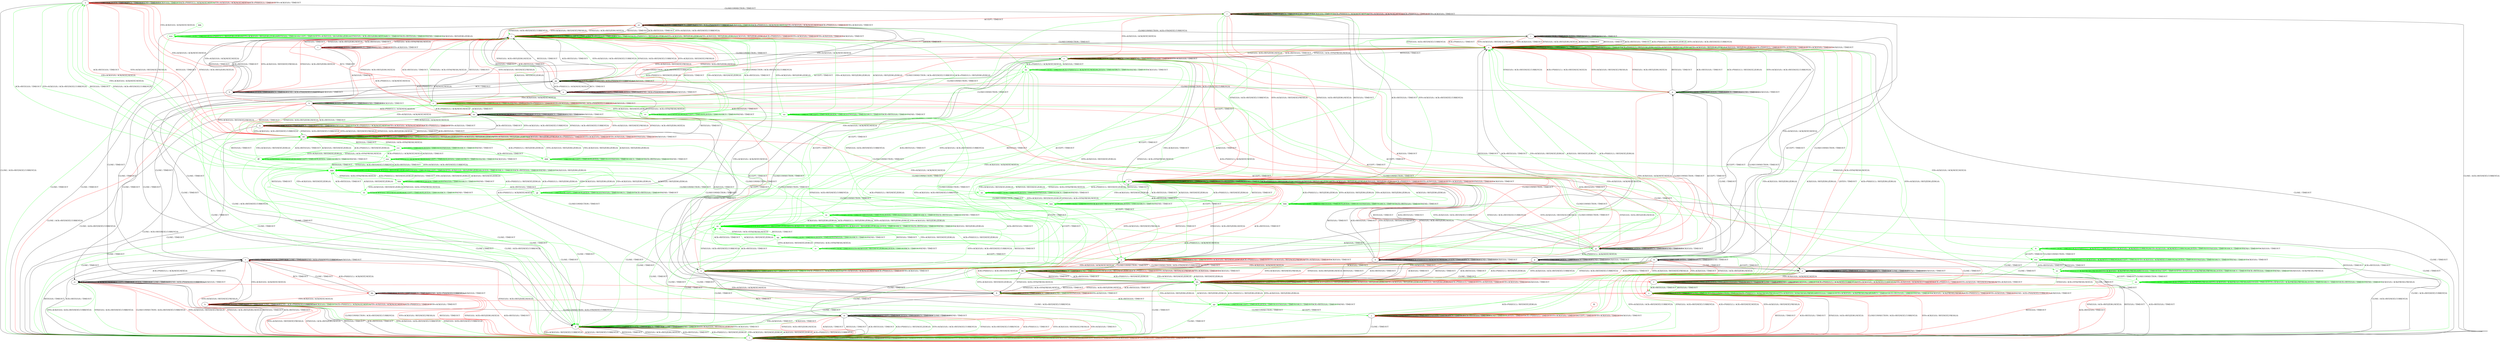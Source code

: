 digraph "" {
	graph ["Incoming time"=0.0028634071350097656,
		"Outgoing time"=0.047936201095581055,
		Output="{'States': 64, 'Transitions': 957, 'Filename': '../results/tcp_preset_100/TCP_Windows8_Server-TCP_FreeBSD_Server-5.dot'}",
		Reference="{'States': 39, 'Transitions': 495, 'Filename': '../subjects/tcp/TCP_Windows8_Server.dot'}",
		Solver=yices,
		Updated="{'States': 56, 'Transitions': 716, 'Filename': '../subjects/tcp/TCP_FreeBSD_Server.dot'}",
		"f-measure"=0.48575949367088606,
		precision=0.3992197659297789,
		recall=0.6202020202020202
	];
	a -> a	[key=0,
		label="ACCEPT / TIMEOUT"];
	a -> a	[key=1,
		label="LISTEN / TIMEOUT"];
	a -> a	[key=2,
		label="RCV / TIMEOUT"];
	a -> a	[key=3,
		label="SEND / TIMEOUT"];
	a -> a	[key=4,
		label="ACK(V,V,0) / TIMEOUT"];
	a -> a	[key=5,
		color=green,
		label="ACK+PSH(V,V,1) / ACK(NEXT,NEXT,0)"];
	a -> a	[key=6,
		color=green,
		label="FIN+ACK(V,V,0) / ACK(NEXT,NEXT,0)"];
	a -> a	[key=7,
		color=red,
		label="ACK+PSH(V,V,1) / TIMEOUT"];
	a -> a	[key=8,
		color=red,
		label="FIN+ACK(V,V,0) / TIMEOUT"];
	a -> l	[key=0,
		label="CLOSE / ACK+RST(NEXT,CURRENT,0)"];
	a -> r	[key=0,
		label="CLOSECONNECTION / TIMEOUT"];
	a -> dd	[key=0,
		color=red,
		label="SYN+ACK(V,V,0) / RST(NEXT,FRESH,0)"];
	a -> dd	[key=1,
		color=red,
		label="RST(V,V,0) / TIMEOUT"];
	a -> dd	[key=2,
		color=red,
		label="SYN(V,V,0) / ACK+RST(ZERO,NEXT,0)"];
	a -> dd	[key=3,
		color=red,
		label="ACK+RST(V,V,0) / TIMEOUT"];
	ggg	[color=green];
	a -> ggg	[key=0,
		color=green,
		label="SYN+ACK(V,V,0) / ACK+RST(NEXT,CURRENT,0)"];
	a -> ggg	[key=1,
		color=green,
		label="RST(V,V,0) / TIMEOUT"];
	a -> ggg	[key=2,
		color=green,
		label="SYN(V,V,0) / ACK+RST(NEXT,CURRENT,0)"];
	a -> ggg	[key=3,
		color=green,
		label="ACK+RST(V,V,0) / TIMEOUT"];
	b -> b	[key=0,
		label="ACCEPT / TIMEOUT"];
	b -> b	[key=1,
		label="LISTEN / TIMEOUT"];
	b -> b	[key=2,
		label="RCV / TIMEOUT"];
	b -> b	[key=3,
		label="SEND / ACK+PSH(NEXT,CURRENT,1)"];
	b -> b	[key=4,
		label="ACK(V,V,0) / TIMEOUT"];
	b -> c	[key=0,
		label="RST(V,V,0) / TIMEOUT"];
	b -> c	[key=1,
		label="ACK+RST(V,V,0) / TIMEOUT"];
	b -> c	[key=2,
		color=red,
		label="SYN+ACK(V,V,0) / RST(NEXT,FRESH,0)"];
	b -> c	[key=3,
		color=red,
		label="SYN(V,V,0) / ACK+RST(ZERO,NEXT,0)"];
	b -> o	[key=0,
		color=red,
		label="CLOSECONNECTION / ACK+RST(NEXT,CURRENT,0)"];
	b -> v	[key=0,
		label="CLOSE / TIMEOUT"];
	b -> ee	[key=0,
		label="FIN+ACK(V,V,0) / ACK(NEXT,NEXT,0)"];
	b -> gg	[key=0,
		label="ACK+PSH(V,V,1) / ACK(NEXT,NEXT,0)"];
	c -> c	[key=0,
		label="RST(V,V,0) / TIMEOUT"];
	c -> c	[key=1,
		label="ACCEPT / TIMEOUT"];
	c -> c	[key=2,
		label="LISTEN / TIMEOUT"];
	c -> c	[key=3,
		label="RCV / TIMEOUT"];
	c -> c	[key=4,
		label="ACK+RST(V,V,0) / TIMEOUT"];
	c -> c	[key=5,
		label="SEND / TIMEOUT"];
	c -> c	[key=6,
		color=green,
		label="ACK+PSH(V,V,1) / RST(ZERO,ZERO,0)"];
	c -> c	[key=7,
		color=green,
		label="SYN+ACK(V,V,0) / RST(ZERO,ZERO,0)"];
	c -> c	[key=8,
		color=green,
		label="FIN+ACK(V,V,0) / RST(ZERO,ZERO,0)"];
	c -> c	[key=9,
		color=green,
		label="ACK(V,V,0) / RST(ZERO,ZERO,0)"];
	c -> c	[key=10,
		color=red,
		label="ACK+PSH(V,V,1) / TIMEOUT"];
	c -> c	[key=11,
		color=red,
		label="SYN+ACK(V,V,0) / TIMEOUT"];
	c -> c	[key=12,
		color=red,
		label="FIN+ACK(V,V,0) / TIMEOUT"];
	c -> c	[key=13,
		color=red,
		label="ACK(V,V,0) / TIMEOUT"];
	c -> l	[key=0,
		label="CLOSE / TIMEOUT"];
	c -> o	[key=0,
		label="CLOSECONNECTION / TIMEOUT"];
	c -> s	[key=0,
		color=green,
		label="SYN(V,V,0) / ACK+SYN(FRESH,NEXT,0)"];
	c -> t	[key=0,
		color=red,
		label="SYN(V,V,0) / ACK+SYN(FRESH,NEXT,0)"];
	d -> d	[key=0,
		label="CLOSECONNECTION / TIMEOUT"];
	d -> d	[key=1,
		label="ACCEPT / TIMEOUT"];
	d -> d	[key=2,
		label="LISTEN / TIMEOUT"];
	d -> d	[key=3,
		label="RCV / TIMEOUT"];
	d -> d	[key=4,
		label="CLOSE / TIMEOUT"];
	d -> d	[key=5,
		label="SEND / TIMEOUT"];
	d -> d	[key=6,
		color=green,
		label="SYN+ACK(V,V,0) / RST(NEXT,ZERO,0)"];
	d -> d	[key=7,
		color=red,
		label="SYN+ACK(V,V,0) / TIMEOUT"];
	d -> l	[key=0,
		label="RST(V,V,0) / TIMEOUT"];
	d -> l	[key=1,
		label="SYN(V,V,0) / ACK+RST(ZERO,NEXT,0)"];
	d -> l	[key=2,
		label="ACK+RST(V,V,0) / TIMEOUT"];
	d -> l	[key=3,
		color=green,
		label="ACK+PSH(V,V,1) / RST(NEXT,ZERO,0)"];
	d -> l	[key=4,
		color=green,
		label="FIN+ACK(V,V,0) / RST(NEXT,ZERO,0)"];
	d -> l	[key=5,
		color=green,
		label="ACK(V,V,0) / RST(NEXT,ZERO,0)"];
	d -> l	[key=6,
		color=red,
		label="ACK+PSH(V,V,1) / RST(NEXT,CURRENT,0)"];
	d -> l	[key=7,
		color=red,
		label="FIN+ACK(V,V,0) / RST(NEXT,CURRENT,0)"];
	d -> l	[key=8,
		color=red,
		label="ACK(V,V,0) / RST(NEXT,CURRENT,0)"];
	e -> d	[key=0,
		label="CLOSE / TIMEOUT"];
	e -> e	[key=0,
		label="CLOSECONNECTION / TIMEOUT"];
	e -> e	[key=1,
		label="LISTEN / TIMEOUT"];
	e -> e	[key=2,
		label="RCV / TIMEOUT"];
	e -> e	[key=3,
		label="SEND / TIMEOUT"];
	e -> e	[key=4,
		color=green,
		label="SYN(V,V,0) / TIMEOUT"];
	e -> e	[key=5,
		color=red,
		label="SYN+ACK(V,V,0) / TIMEOUT"];
	e -> j	[key=0,
		color=green,
		label="ACK+RST(V,V,0) / TIMEOUT"];
	e -> o	[key=0,
		label="RST(V,V,0) / TIMEOUT"];
	e -> o	[key=1,
		color=red,
		label="SYN(V,V,0) / ACK+RST(ZERO,NEXT,0)"];
	e -> o	[key=2,
		color=red,
		label="ACK+RST(V,V,0) / TIMEOUT"];
	e -> r	[key=0,
		color=red,
		label="FIN+ACK(V,V,0) / ACK(NEXT,NEXT,0)"];
	e -> u	[key=0,
		color=green,
		label="FIN+ACK(V,V,0) / ACK(NEXT,NEXT,0)"];
	e -> y	[key=0,
		color=green,
		label="SYN+ACK(V,V,0) / RST(NEXT,ZERO,0)"];
	e -> ii	[key=0,
		color=red,
		label="ACK+PSH(V,V,1) / ACK(NEXT,NEXT,0)"];
	e -> jj	[key=0,
		color=red,
		label="ACK(V,V,0) / TIMEOUT"];
	e -> ll	[key=0,
		label="ACCEPT / TIMEOUT"];
	nn	[color=green];
	e -> nn	[key=0,
		color=green,
		label="ACK+PSH(V,V,1) / ACK(NEXT,NEXT,0)"];
	e -> nn	[key=1,
		color=green,
		label="ACK(V,V,0) / TIMEOUT"];
	f -> f	[key=0,
		label="CLOSECONNECTION / TIMEOUT"];
	f -> f	[key=1,
		label="ACCEPT / TIMEOUT"];
	f -> f	[key=2,
		label="LISTEN / TIMEOUT"];
	f -> f	[key=3,
		label="SYN(V,V,0) / TIMEOUT"];
	f -> f	[key=4,
		label="RCV / TIMEOUT"];
	f -> f	[key=5,
		label="CLOSE / TIMEOUT"];
	f -> f	[key=6,
		label="SEND / TIMEOUT"];
	f -> f	[key=7,
		label="ACK(V,V,0) / TIMEOUT"];
	f -> f	[key=8,
		color=green,
		label="ACK+PSH(V,V,1) / ACK(NEXT,CURRENT,0)"];
	f -> f	[key=9,
		color=green,
		label="SYN+ACK(V,V,0) / ACK(NEXT,CURRENT,0)"];
	f -> f	[key=10,
		color=green,
		label="FIN+ACK(V,V,0) / ACK(NEXT,CURRENT,0)"];
	f -> f	[key=11,
		color=red,
		label="ACK+PSH(V,V,1) / TIMEOUT"];
	f -> f	[key=12,
		color=red,
		label="SYN+ACK(V,V,0) / RST(NEXT,FRESH,0)"];
	f -> f	[key=13,
		color=red,
		label="FIN+ACK(V,V,0) / TIMEOUT"];
	f -> l	[key=0,
		color=red,
		label="RST(V,V,0) / TIMEOUT"];
	f -> l	[key=1,
		color=red,
		label="ACK+RST(V,V,0) / TIMEOUT"];
	f -> x	[key=0,
		color=green,
		label="RST(V,V,0) / TIMEOUT"];
	f -> x	[key=1,
		color=green,
		label="ACK+RST(V,V,0) / TIMEOUT"];
	g -> g	[key=0,
		label="ACCEPT / TIMEOUT"];
	g -> g	[key=1,
		label="LISTEN / TIMEOUT"];
	g -> g	[key=2,
		label="RCV / TIMEOUT"];
	g -> g	[key=3,
		label="SEND / TIMEOUT"];
	g -> g	[key=4,
		label="ACK(V,V,0) / TIMEOUT"];
	g -> p	[key=0,
		label="CLOSECONNECTION / TIMEOUT"];
	g -> z	[key=0,
		label="CLOSE / TIMEOUT"];
	g -> hh	[key=0,
		label="RST(V,V,0) / TIMEOUT"];
	g -> hh	[key=1,
		label="ACK+RST(V,V,0) / TIMEOUT"];
	g -> hh	[key=2,
		color=red,
		label="ACK+PSH(V,V,1) / ACK+RST(NEXT,NEXT,0)"];
	g -> hh	[key=3,
		color=red,
		label="SYN+ACK(V,V,0) / RST(NEXT,FRESH,0)"];
	g -> hh	[key=4,
		color=red,
		label="SYN(V,V,0) / ACK+RST(ZERO,NEXT,0)"];
	g -> kk	[key=0,
		color=red,
		label="FIN+ACK(V,V,0) / ACK(NEXT,NEXT,0)"];
	h -> h	[key=0,
		label="ACCEPT / TIMEOUT"];
	h -> h	[key=1,
		label="LISTEN / TIMEOUT"];
	h -> h	[key=2,
		label="RCV / TIMEOUT"];
	h -> h	[key=3,
		label="CLOSE / TIMEOUT"];
	h -> h	[key=4,
		label="SEND / ACK+PSH(NEXT,CURRENT,1)"];
	h -> h	[key=5,
		label="ACK(V,V,0) / TIMEOUT"];
	h -> h	[key=6,
		color=green,
		label="ACK+PSH(V,V,1) / ACK(NEXT,NEXT,0)"];
	h -> h	[key=7,
		color=green,
		label="FIN+ACK(V,V,0) / ACK(NEXT,NEXT,0)"];
	h -> h	[key=8,
		color=red,
		label="ACK+PSH(V,V,1) / TIMEOUT"];
	h -> h	[key=9,
		color=red,
		label="FIN+ACK(V,V,0) / TIMEOUT"];
	h -> l	[key=0,
		label="RST(V,V,0) / TIMEOUT"];
	h -> l	[key=1,
		label="ACK+RST(V,V,0) / TIMEOUT"];
	h -> l	[key=2,
		color=green,
		label="SYN+ACK(V,V,0) / ACK+RST(NEXT,CURRENT,0)"];
	h -> l	[key=3,
		color=green,
		label="SYN(V,V,0) / ACK+RST(NEXT,CURRENT,0)"];
	h -> l	[key=4,
		color=red,
		label="SYN+ACK(V,V,0) / RST(NEXT,FRESH,0)"];
	h -> l	[key=5,
		color=red,
		label="SYN(V,V,0) / ACK+RST(ZERO,NEXT,0)"];
	h -> m	[key=0,
		label="CLOSECONNECTION / ACK+FIN(NEXT,CURRENT,0)"];
	i -> i	[key=0,
		label="CLOSECONNECTION / TIMEOUT"];
	i -> i	[key=1,
		label="LISTEN / TIMEOUT"];
	i -> i	[key=2,
		label="RCV / TIMEOUT"];
	i -> i	[key=3,
		label="SEND / TIMEOUT"];
	i -> m	[key=0,
		label="CLOSE / TIMEOUT"];
	i -> o	[key=0,
		label="RST(V,V,0) / TIMEOUT"];
	i -> o	[key=1,
		label="ACK+RST(V,V,0) / TIMEOUT"];
	i -> o	[key=2,
		color=green,
		label="ACK+PSH(V,V,1) / RST(NEXT,ZERO,0)"];
	i -> o	[key=3,
		color=green,
		label="SYN+ACK(V,V,0) / ACK+RST(NEXT,CURRENT,0)"];
	i -> o	[key=4,
		color=green,
		label="SYN(V,V,0) / ACK+RST(NEXT,CURRENT,0)"];
	i -> o	[key=5,
		color=red,
		label="ACK+PSH(V,V,1) / TIMEOUT"];
	i -> o	[key=6,
		color=red,
		label="SYN+ACK(V,V,0) / RST(NEXT,FRESH,0)"];
	i -> o	[key=7,
		color=red,
		label="FIN+ACK(V,V,0) / TIMEOUT"];
	i -> o	[key=8,
		color=red,
		label="SYN(V,V,0) / ACK+RST(ZERO,NEXT,0)"];
	i -> o	[key=9,
		color=red,
		label="ACK(V,V,0) / TIMEOUT"];
	i -> w	[key=0,
		label="ACCEPT / TIMEOUT"];
	i -> y	[key=0,
		color=green,
		label="FIN+ACK(V,V,0) / TIMEOUT"];
	i -> y	[key=1,
		color=green,
		label="ACK(V,V,0) / TIMEOUT"];
	j -> j	[key=0,
		label="CLOSECONNECTION / TIMEOUT"];
	j -> j	[key=1,
		label="RST(V,V,0) / TIMEOUT"];
	j -> j	[key=2,
		label="SYN(V,V,0) / TIMEOUT"];
	j -> j	[key=3,
		label="RCV / TIMEOUT"];
	j -> j	[key=4,
		label="ACK+RST(V,V,0) / TIMEOUT"];
	j -> j	[key=5,
		label="SEND / TIMEOUT"];
	j -> j	[key=6,
		color=green,
		label="LISTEN / TIMEOUT"];
	j -> j	[key=7,
		color=red,
		label="ACK+PSH(V,V,1) / TIMEOUT"];
	j -> j	[key=8,
		color=red,
		label="SYN+ACK(V,V,0) / TIMEOUT"];
	j -> j	[key=9,
		color=red,
		label="ACCEPT / TIMEOUT"];
	j -> j	[key=10,
		color=red,
		label="FIN+ACK(V,V,0) / TIMEOUT"];
	j -> j	[key=11,
		color=red,
		label="ACK(V,V,0) / TIMEOUT"];
	j -> l	[key=0,
		label="CLOSE / TIMEOUT"];
	j -> o	[key=0,
		color=green,
		label="ACK+PSH(V,V,1) / RST(ZERO,ZERO,0)"];
	j -> o	[key=1,
		color=green,
		label="SYN+ACK(V,V,0) / RST(ZERO,ZERO,0)"];
	j -> o	[key=2,
		color=green,
		label="FIN+ACK(V,V,0) / RST(ZERO,ZERO,0)"];
	j -> o	[key=3,
		color=green,
		label="ACK(V,V,0) / RST(ZERO,ZERO,0)"];
	j -> o	[key=4,
		color=red,
		label="LISTEN / TIMEOUT"];
	pp	[color=green];
	j -> pp	[key=0,
		color=green,
		label="ACCEPT / TIMEOUT"];
	k -> a	[key=0,
		color=red,
		label="FIN+ACK(V,V,0) / ACK(NEXT,NEXT,0)"];
	k -> k	[key=0,
		label="ACCEPT / TIMEOUT"];
	k -> k	[key=1,
		label="LISTEN / TIMEOUT"];
	k -> k	[key=2,
		label="RCV / TIMEOUT"];
	k -> k	[key=3,
		label="SEND / TIMEOUT"];
	k -> k	[key=4,
		label="ACK(V,V,0) / TIMEOUT"];
	k -> l	[key=0,
		color=red,
		label="CLOSE / ACK+RST(NEXT,CURRENT,0)"];
	k -> aa	[key=0,
		color=red,
		label="ACK+PSH(V,V,1) / ACK(NEXT,NEXT,0)"];
	k -> dd	[key=0,
		color=red,
		label="SYN+ACK(V,V,0) / RST(NEXT,FRESH,0)"];
	k -> dd	[key=1,
		color=red,
		label="RST(V,V,0) / TIMEOUT"];
	k -> dd	[key=2,
		color=red,
		label="SYN(V,V,0) / ACK+RST(ZERO,NEXT,0)"];
	k -> dd	[key=3,
		color=red,
		label="ACK+RST(V,V,0) / TIMEOUT"];
	k -> hh	[key=0,
		color=green,
		label="ACK+PSH(V,V,1) / RST(NEXT,ZERO,0)"];
	k -> hh	[key=1,
		color=green,
		label="SYN+ACK(V,V,0) / ACK+RST(NEXT,CURRENT,0)"];
	k -> hh	[key=2,
		color=green,
		label="SYN(V,V,0) / ACK+RST(NEXT,CURRENT,0)"];
	k -> jj	[key=0,
		color=red,
		label="CLOSECONNECTION / TIMEOUT"];
	ww	[color=green];
	k -> ww	[key=0,
		color=green,
		label="FIN+ACK(V,V,0) / ACK(NEXT,NEXT,0)"];
	l -> l	[key=0,
		label="CLOSECONNECTION / TIMEOUT"];
	l -> l	[key=1,
		label="RST(V,V,0) / TIMEOUT"];
	l -> l	[key=2,
		label="ACCEPT / TIMEOUT"];
	l -> l	[key=3,
		label="LISTEN / TIMEOUT"];
	l -> l	[key=4,
		label="RCV / TIMEOUT"];
	l -> l	[key=5,
		label="ACK+RST(V,V,0) / TIMEOUT"];
	l -> l	[key=6,
		label="CLOSE / TIMEOUT"];
	l -> l	[key=7,
		label="SEND / TIMEOUT"];
	l -> l	[key=8,
		color=green,
		label="ACK+PSH(V,V,1) / RST(ZERO,ZERO,0)"];
	l -> l	[key=9,
		color=green,
		label="SYN+ACK(V,V,0) / RST(ZERO,ZERO,0)"];
	l -> l	[key=10,
		color=green,
		label="FIN+ACK(V,V,0) / RST(ZERO,ZERO,0)"];
	l -> l	[key=11,
		color=green,
		label="SYN(V,V,0) / ACK+RST(ZERO,NEXT,0)"];
	l -> l	[key=12,
		color=green,
		label="ACK(V,V,0) / RST(ZERO,ZERO,0)"];
	l -> l	[key=13,
		color=red,
		label="ACK+PSH(V,V,1) / TIMEOUT"];
	l -> l	[key=14,
		color=red,
		label="SYN+ACK(V,V,0) / TIMEOUT"];
	l -> l	[key=15,
		color=red,
		label="FIN+ACK(V,V,0) / TIMEOUT"];
	l -> l	[key=16,
		color=red,
		label="SYN(V,V,0) / TIMEOUT"];
	l -> l	[key=17,
		color=red,
		label="ACK(V,V,0) / TIMEOUT"];
	m -> d	[key=0,
		color=green,
		label="FIN+ACK(V,V,0) / TIMEOUT"];
	m -> d	[key=1,
		color=green,
		label="ACK(V,V,0) / TIMEOUT"];
	m -> l	[key=0,
		label="RST(V,V,0) / TIMEOUT"];
	m -> l	[key=1,
		label="ACK+RST(V,V,0) / TIMEOUT"];
	m -> l	[key=2,
		color=green,
		label="ACK+PSH(V,V,1) / RST(NEXT,ZERO,0)"];
	m -> l	[key=3,
		color=green,
		label="SYN+ACK(V,V,0) / ACK+RST(NEXT,CURRENT,0)"];
	m -> l	[key=4,
		color=green,
		label="SYN(V,V,0) / ACK+RST(NEXT,CURRENT,0)"];
	m -> l	[key=5,
		color=red,
		label="ACK+PSH(V,V,1) / TIMEOUT"];
	m -> l	[key=6,
		color=red,
		label="SYN+ACK(V,V,0) / RST(NEXT,FRESH,0)"];
	m -> l	[key=7,
		color=red,
		label="FIN+ACK(V,V,0) / TIMEOUT"];
	m -> l	[key=8,
		color=red,
		label="SYN(V,V,0) / ACK+RST(ZERO,NEXT,0)"];
	m -> l	[key=9,
		color=red,
		label="ACK(V,V,0) / TIMEOUT"];
	m -> m	[key=0,
		label="CLOSECONNECTION / TIMEOUT"];
	m -> m	[key=1,
		label="ACCEPT / TIMEOUT"];
	m -> m	[key=2,
		label="LISTEN / TIMEOUT"];
	m -> m	[key=3,
		label="RCV / TIMEOUT"];
	m -> m	[key=4,
		label="CLOSE / TIMEOUT"];
	m -> m	[key=5,
		label="SEND / TIMEOUT"];
	n -> c	[key=0,
		label="RST(V,V,0) / TIMEOUT"];
	n -> c	[key=1,
		label="ACK+RST(V,V,0) / TIMEOUT"];
	n -> c	[key=2,
		color=red,
		label="SYN+ACK(V,V,0) / RST(NEXT,FRESH,0)"];
	n -> c	[key=3,
		color=red,
		label="SYN(V,V,0) / ACK+RST(ZERO,NEXT,0)"];
	n -> n	[key=0,
		label="ACK+PSH(V,V,1) / ACK(NEXT,NEXT,0)"];
	n -> n	[key=1,
		label="ACCEPT / TIMEOUT"];
	n -> n	[key=2,
		label="LISTEN / TIMEOUT"];
	n -> n	[key=3,
		label="SEND / ACK+PSH(NEXT,CURRENT,1)"];
	n -> n	[key=4,
		label="ACK(V,V,0) / TIMEOUT"];
	n -> o	[key=0,
		color=red,
		label="CLOSECONNECTION / ACK+RST(NEXT,CURRENT,0)"];
	n -> s	[key=0,
		color=red,
		label="FIN+ACK(V,V,0) / ACK(NEXT,NEXT,0)"];
	n -> cc	[key=0,
		label="CLOSE / TIMEOUT"];
	n -> gg	[key=0,
		label="RCV / TIMEOUT"];
	o -> e	[key=0,
		label="SYN(V,V,0) / ACK+SYN(FRESH,NEXT,0)"];
	o -> l	[key=0,
		label="CLOSE / TIMEOUT"];
	o -> o	[key=0,
		label="CLOSECONNECTION / TIMEOUT"];
	o -> o	[key=1,
		label="RST(V,V,0) / TIMEOUT"];
	o -> o	[key=2,
		label="LISTEN / TIMEOUT"];
	o -> o	[key=3,
		label="RCV / TIMEOUT"];
	o -> o	[key=4,
		label="ACK+RST(V,V,0) / TIMEOUT"];
	o -> o	[key=5,
		label="SEND / TIMEOUT"];
	o -> o	[key=6,
		color=green,
		label="ACK+PSH(V,V,1) / RST(ZERO,ZERO,0)"];
	o -> o	[key=7,
		color=green,
		label="SYN+ACK(V,V,0) / RST(ZERO,ZERO,0)"];
	o -> o	[key=8,
		color=green,
		label="FIN+ACK(V,V,0) / RST(ZERO,ZERO,0)"];
	o -> o	[key=9,
		color=green,
		label="ACK(V,V,0) / RST(ZERO,ZERO,0)"];
	o -> o	[key=10,
		color=red,
		label="ACK+PSH(V,V,1) / TIMEOUT"];
	o -> o	[key=11,
		color=red,
		label="SYN+ACK(V,V,0) / TIMEOUT"];
	o -> o	[key=12,
		color=red,
		label="FIN+ACK(V,V,0) / TIMEOUT"];
	o -> o	[key=13,
		color=red,
		label="ACK(V,V,0) / TIMEOUT"];
	o -> hh	[key=0,
		label="ACCEPT / TIMEOUT"];
	p -> g	[key=0,
		label="ACCEPT / TIMEOUT"];
	p -> o	[key=0,
		label="RST(V,V,0) / TIMEOUT"];
	p -> o	[key=1,
		label="ACK+RST(V,V,0) / TIMEOUT"];
	p -> o	[key=2,
		color=green,
		label="ACK+PSH(V,V,1) / RST(NEXT,ZERO,0)"];
	p -> o	[key=3,
		color=green,
		label="SYN+ACK(V,V,0) / ACK+RST(NEXT,CURRENT,0)"];
	p -> o	[key=4,
		color=green,
		label="SYN(V,V,0) / ACK+RST(NEXT,CURRENT,0)"];
	p -> o	[key=5,
		color=red,
		label="ACK+PSH(V,V,1) / ACK+RST(NEXT,NEXT,0)"];
	p -> o	[key=6,
		color=red,
		label="SYN+ACK(V,V,0) / RST(NEXT,FRESH,0)"];
	p -> o	[key=7,
		color=red,
		label="SYN(V,V,0) / ACK+RST(ZERO,NEXT,0)"];
	p -> p	[key=0,
		label="CLOSECONNECTION / TIMEOUT"];
	p -> p	[key=1,
		label="LISTEN / TIMEOUT"];
	p -> p	[key=2,
		label="RCV / TIMEOUT"];
	p -> p	[key=3,
		label="SEND / TIMEOUT"];
	p -> p	[key=4,
		label="ACK(V,V,0) / TIMEOUT"];
	p -> y	[key=0,
		color=red,
		label="FIN+ACK(V,V,0) / ACK(NEXT,NEXT,0)"];
	p -> z	[key=0,
		label="CLOSE / TIMEOUT"];
	tt	[color=green];
	p -> tt	[key=0,
		color=green,
		label="FIN+ACK(V,V,0) / ACK(NEXT,NEXT,0)"];
	q -> l	[key=0,
		label="CLOSE / ACK+RST(NEXT,CURRENT,0)"];
	q -> q	[key=0,
		label="ACCEPT / TIMEOUT"];
	q -> q	[key=1,
		label="LISTEN / TIMEOUT"];
	q -> q	[key=2,
		label="RCV / TIMEOUT"];
	q -> q	[key=3,
		label="SEND / TIMEOUT"];
	q -> q	[key=4,
		label="ACK(V,V,0) / TIMEOUT"];
	q -> q	[key=5,
		color=green,
		label="ACK+PSH(V,V,1) / ACK(NEXT,NEXT,0)"];
	q -> q	[key=6,
		color=green,
		label="FIN+ACK(V,V,0) / ACK(NEXT,NEXT,0)"];
	q -> q	[key=7,
		color=red,
		label="ACK+PSH(V,V,1) / TIMEOUT"];
	q -> q	[key=8,
		color=red,
		label="FIN+ACK(V,V,0) / TIMEOUT"];
	q -> u	[key=0,
		label="CLOSECONNECTION / TIMEOUT"];
	q -> dd	[key=0,
		label="RST(V,V,0) / TIMEOUT"];
	q -> dd	[key=1,
		label="ACK+RST(V,V,0) / TIMEOUT"];
	q -> dd	[key=2,
		color=green,
		label="SYN+ACK(V,V,0) / ACK+RST(NEXT,CURRENT,0)"];
	q -> dd	[key=3,
		color=green,
		label="SYN(V,V,0) / ACK+RST(NEXT,CURRENT,0)"];
	q -> dd	[key=4,
		color=red,
		label="SYN+ACK(V,V,0) / RST(NEXT,FRESH,0)"];
	q -> dd	[key=5,
		color=red,
		label="SYN(V,V,0) / ACK+RST(ZERO,NEXT,0)"];
	r -> l	[key=0,
		label="CLOSE / ACK+RST(NEXT,CURRENT,0)"];
	r -> r	[key=0,
		label="CLOSECONNECTION / TIMEOUT"];
	r -> r	[key=1,
		label="LISTEN / TIMEOUT"];
	r -> r	[key=2,
		label="RCV / TIMEOUT"];
	r -> r	[key=3,
		label="SEND / TIMEOUT"];
	r -> r	[key=4,
		label="ACK(V,V,0) / TIMEOUT"];
	r -> r	[key=5,
		color=green,
		label="ACK+PSH(V,V,1) / ACK(NEXT,NEXT,0)"];
	r -> r	[key=6,
		color=green,
		label="FIN+ACK(V,V,0) / ACK(NEXT,NEXT,0)"];
	r -> r	[key=7,
		color=red,
		label="ACK+PSH(V,V,1) / TIMEOUT"];
	r -> r	[key=8,
		color=red,
		label="FIN+ACK(V,V,0) / TIMEOUT"];
	r -> u	[key=0,
		color=green,
		label="ACCEPT / TIMEOUT"];
	r -> ee	[key=0,
		color=red,
		label="ACCEPT / TIMEOUT"];
	r -> ff	[key=0,
		label="RST(V,V,0) / TIMEOUT"];
	r -> ff	[key=1,
		label="ACK+RST(V,V,0) / TIMEOUT"];
	r -> ff	[key=2,
		color=green,
		label="SYN+ACK(V,V,0) / ACK+RST(NEXT,CURRENT,0)"];
	r -> ff	[key=3,
		color=green,
		label="SYN(V,V,0) / ACK+RST(NEXT,CURRENT,0)"];
	r -> ff	[key=4,
		color=red,
		label="SYN+ACK(V,V,0) / RST(NEXT,FRESH,0)"];
	r -> ff	[key=5,
		color=red,
		label="SYN(V,V,0) / ACK+RST(ZERO,NEXT,0)"];
	s -> c	[key=0,
		label="RST(V,V,0) / TIMEOUT"];
	s -> c	[key=1,
		color=red,
		label="SYN+ACK(V,V,0) / RST(NEXT,FRESH,0)"];
	s -> c	[key=2,
		color=red,
		label="SYN(V,V,0) / ACK+RST(ZERO,NEXT,0)"];
	s -> c	[key=3,
		color=red,
		label="ACK+RST(V,V,0) / TIMEOUT"];
	s -> d	[key=0,
		color=green,
		label="CLOSE / TIMEOUT"];
	s -> e	[key=0,
		color=green,
		label="CLOSECONNECTION / TIMEOUT"];
	s -> o	[key=0,
		color=red,
		label="CLOSECONNECTION / ACK+RST(NEXT,CURRENT,0)"];
	s -> q	[key=0,
		color=green,
		label="FIN+ACK(V,V,0) / ACK(NEXT,NEXT,0)"];
	s -> s	[key=0,
		label="ACCEPT / TIMEOUT"];
	s -> s	[key=1,
		label="LISTEN / TIMEOUT"];
	s -> s	[key=2,
		color=green,
		label="SYN(V,V,0) / TIMEOUT"];
	s -> s	[key=3,
		color=green,
		label="RCV / TIMEOUT"];
	s -> s	[key=4,
		color=green,
		label="SEND / TIMEOUT"];
	s -> s	[key=5,
		color=red,
		label="ACK+PSH(V,V,1) / TIMEOUT"];
	s -> s	[key=6,
		color=red,
		label="FIN+ACK(V,V,0) / TIMEOUT"];
	s -> s	[key=7,
		color=red,
		label="SEND / ACK+PSH(NEXT,CURRENT,1)"];
	s -> s	[key=8,
		color=red,
		label="ACK(V,V,0) / TIMEOUT"];
	s -> x	[key=0,
		color=red,
		label="CLOSE / TIMEOUT"];
	s -> aa	[key=0,
		color=green,
		label="ACK+PSH(V,V,1) / ACK(NEXT,NEXT,0)"];
	s -> aa	[key=1,
		color=green,
		label="ACK(V,V,0) / TIMEOUT"];
	s -> ee	[key=0,
		color=red,
		label="RCV / TIMEOUT"];
	uu	[color=green];
	s -> uu	[key=0,
		color=green,
		label="ACK+RST(V,V,0) / TIMEOUT"];
	vv	[color=green];
	s -> vv	[key=0,
		color=green,
		label="SYN+ACK(V,V,0) / RST(NEXT,ZERO,0)"];
	t -> a	[key=0,
		color=red,
		label="FIN+ACK(V,V,0) / ACK(NEXT,NEXT,0)"];
	t -> c	[key=0,
		color=red,
		label="RST(V,V,0) / TIMEOUT"];
	t -> c	[key=1,
		color=red,
		label="SYN(V,V,0) / ACK+RST(ZERO,NEXT,0)"];
	t -> c	[key=2,
		color=red,
		label="ACK+RST(V,V,0) / TIMEOUT"];
	t -> d	[key=0,
		label="CLOSE / TIMEOUT"];
	t -> e	[key=0,
		label="CLOSECONNECTION / TIMEOUT"];
	t -> k	[key=0,
		color=red,
		label="ACK(V,V,0) / TIMEOUT"];
	t -> t	[key=0,
		label="ACCEPT / TIMEOUT"];
	t -> t	[key=1,
		label="LISTEN / TIMEOUT"];
	t -> t	[key=2,
		label="RCV / TIMEOUT"];
	t -> t	[key=3,
		label="SEND / TIMEOUT"];
	t -> t	[key=4,
		color=red,
		label="SYN+ACK(V,V,0) / TIMEOUT"];
	t -> aa	[key=0,
		color=red,
		label="ACK+PSH(V,V,1) / ACK(NEXT,NEXT,0)"];
	u -> l	[key=0,
		label="CLOSE / ACK+RST(NEXT,CURRENT,0)"];
	u -> s	[key=0,
		color=red,
		label="ACCEPT / TIMEOUT"];
	u -> u	[key=0,
		label="CLOSECONNECTION / TIMEOUT"];
	u -> u	[key=1,
		label="LISTEN / TIMEOUT"];
	u -> u	[key=2,
		label="RCV / TIMEOUT"];
	u -> u	[key=3,
		label="SEND / TIMEOUT"];
	u -> u	[key=4,
		label="ACK(V,V,0) / TIMEOUT"];
	u -> u	[key=5,
		color=green,
		label="ACK+PSH(V,V,1) / ACK(NEXT,NEXT,0)"];
	u -> u	[key=6,
		color=green,
		label="FIN+ACK(V,V,0) / ACK(NEXT,NEXT,0)"];
	u -> u	[key=7,
		color=red,
		label="ACK+PSH(V,V,1) / TIMEOUT"];
	u -> u	[key=8,
		color=red,
		label="FIN+ACK(V,V,0) / TIMEOUT"];
	u -> ee	[key=0,
		color=green,
		label="ACCEPT / TIMEOUT"];
	u -> ff	[key=0,
		color=red,
		label="SYN+ACK(V,V,0) / RST(NEXT,FRESH,0)"];
	u -> ff	[key=1,
		color=red,
		label="RST(V,V,0) / TIMEOUT"];
	u -> ff	[key=2,
		color=red,
		label="SYN(V,V,0) / ACK+RST(ZERO,NEXT,0)"];
	u -> ff	[key=3,
		color=red,
		label="ACK+RST(V,V,0) / TIMEOUT"];
	oo	[color=green];
	u -> oo	[key=0,
		color=green,
		label="SYN+ACK(V,V,0) / ACK+RST(NEXT,CURRENT,0)"];
	u -> oo	[key=1,
		color=green,
		label="RST(V,V,0) / TIMEOUT"];
	u -> oo	[key=2,
		color=green,
		label="SYN(V,V,0) / ACK+RST(NEXT,CURRENT,0)"];
	u -> oo	[key=3,
		color=green,
		label="ACK+RST(V,V,0) / TIMEOUT"];
	v -> h	[key=0,
		label="FIN+ACK(V,V,0) / ACK(NEXT,NEXT,0)"];
	v -> l	[key=0,
		label="RST(V,V,0) / TIMEOUT"];
	v -> l	[key=1,
		label="ACK+RST(V,V,0) / TIMEOUT"];
	v -> l	[key=2,
		color=red,
		label="SYN+ACK(V,V,0) / RST(NEXT,FRESH,0)"];
	v -> l	[key=3,
		color=red,
		label="SYN(V,V,0) / ACK+RST(ZERO,NEXT,0)"];
	v -> v	[key=0,
		label="ACCEPT / TIMEOUT"];
	v -> v	[key=1,
		label="LISTEN / TIMEOUT"];
	v -> v	[key=2,
		label="CLOSE / TIMEOUT"];
	v -> v	[key=3,
		label="SEND / ACK+PSH(NEXT,CURRENT,1)"];
	v -> v	[key=4,
		label="ACK(V,V,0) / TIMEOUT"];
	v -> z	[key=0,
		label="CLOSECONNECTION / ACK+FIN(NEXT,CURRENT,0)"];
	v -> bb	[key=0,
		color=red,
		label="RCV / TIMEOUT"];
	v -> cc	[key=0,
		label="ACK+PSH(V,V,1) / ACK(NEXT,NEXT,0)"];
	w -> i	[key=0,
		label="CLOSECONNECTION / TIMEOUT"];
	w -> m	[key=0,
		label="CLOSE / TIMEOUT"];
	w -> w	[key=0,
		label="ACCEPT / TIMEOUT"];
	w -> w	[key=1,
		label="LISTEN / TIMEOUT"];
	w -> w	[key=2,
		label="RCV / TIMEOUT"];
	w -> w	[key=3,
		label="SEND / TIMEOUT"];
	w -> hh	[key=0,
		label="RST(V,V,0) / TIMEOUT"];
	w -> hh	[key=1,
		label="ACK+RST(V,V,0) / TIMEOUT"];
	w -> hh	[key=2,
		color=green,
		label="ACK+PSH(V,V,1) / RST(NEXT,ZERO,0)"];
	w -> hh	[key=3,
		color=green,
		label="SYN+ACK(V,V,0) / ACK+RST(NEXT,CURRENT,0)"];
	w -> hh	[key=4,
		color=green,
		label="SYN(V,V,0) / ACK+RST(NEXT,CURRENT,0)"];
	w -> hh	[key=5,
		color=red,
		label="ACK+PSH(V,V,1) / TIMEOUT"];
	w -> hh	[key=6,
		color=red,
		label="SYN+ACK(V,V,0) / RST(NEXT,FRESH,0)"];
	w -> hh	[key=7,
		color=red,
		label="FIN+ACK(V,V,0) / TIMEOUT"];
	w -> hh	[key=8,
		color=red,
		label="SYN(V,V,0) / ACK+RST(ZERO,NEXT,0)"];
	w -> hh	[key=9,
		color=red,
		label="ACK(V,V,0) / TIMEOUT"];
	w -> kk	[key=0,
		color=green,
		label="FIN+ACK(V,V,0) / TIMEOUT"];
	w -> kk	[key=1,
		color=green,
		label="ACK(V,V,0) / TIMEOUT"];
	x -> h	[key=0,
		color=red,
		label="RCV / TIMEOUT"];
	x -> l	[key=0,
		label="SYN(V,V,0) / ACK+RST(ZERO,NEXT,0)"];
	x -> l	[key=1,
		color=red,
		label="CLOSECONNECTION / ACK+RST(NEXT,CURRENT,0)"];
	x -> l	[key=2,
		color=red,
		label="SYN+ACK(V,V,0) / RST(NEXT,FRESH,0)"];
	x -> l	[key=3,
		color=red,
		label="RST(V,V,0) / TIMEOUT"];
	x -> l	[key=4,
		color=red,
		label="ACK+RST(V,V,0) / TIMEOUT"];
	x -> x	[key=0,
		label="ACCEPT / TIMEOUT"];
	x -> x	[key=1,
		label="LISTEN / TIMEOUT"];
	x -> x	[key=2,
		label="CLOSE / TIMEOUT"];
	x -> x	[key=3,
		color=green,
		label="CLOSECONNECTION / TIMEOUT"];
	x -> x	[key=4,
		color=green,
		label="ACK+PSH(V,V,1) / ACK(FRESH,FRESH,0)"];
	x -> x	[key=5,
		color=green,
		label="SYN+ACK(V,V,0) / ACK(FRESH,FRESH,0)"];
	x -> x	[key=6,
		color=green,
		label="RST(V,V,0) / TIMEOUT"];
	x -> x	[key=7,
		color=green,
		label="FIN+ACK(V,V,0) / ACK(FRESH,FRESH,0)"];
	x -> x	[key=8,
		color=green,
		label="RCV / TIMEOUT"];
	x -> x	[key=9,
		color=green,
		label="ACK+RST(V,V,0) / TIMEOUT"];
	x -> x	[key=10,
		color=green,
		label="SEND / TIMEOUT"];
	x -> x	[key=11,
		color=green,
		label="ACK(V,V,0) / ACK(FRESH,FRESH,0)"];
	x -> x	[key=12,
		color=red,
		label="ACK+PSH(V,V,1) / TIMEOUT"];
	x -> x	[key=13,
		color=red,
		label="FIN+ACK(V,V,0) / TIMEOUT"];
	x -> x	[key=14,
		color=red,
		label="SEND / ACK+PSH(NEXT,CURRENT,1)"];
	x -> x	[key=15,
		color=red,
		label="ACK(V,V,0) / TIMEOUT"];
	y -> d	[key=0,
		color=green,
		label="CLOSE / TIMEOUT"];
	y -> e	[key=0,
		label="SYN(V,V,0) / ACK+SYN(FRESH,NEXT,0)"];
	y -> f	[key=0,
		color=red,
		label="CLOSE / TIMEOUT"];
	y -> o	[key=0,
		label="RST(V,V,0) / TIMEOUT"];
	y -> o	[key=1,
		label="ACK+RST(V,V,0) / TIMEOUT"];
	y -> o	[key=2,
		color=green,
		label="ACK+PSH(V,V,1) / RST(NEXT,ZERO,0)"];
	y -> o	[key=3,
		color=green,
		label="FIN+ACK(V,V,0) / RST(NEXT,ZERO,0)"];
	y -> o	[key=4,
		color=green,
		label="ACK(V,V,0) / RST(NEXT,ZERO,0)"];
	y -> y	[key=0,
		label="CLOSECONNECTION / TIMEOUT"];
	y -> y	[key=1,
		label="LISTEN / TIMEOUT"];
	y -> y	[key=2,
		label="RCV / TIMEOUT"];
	y -> y	[key=3,
		label="SEND / TIMEOUT"];
	y -> y	[key=4,
		color=green,
		label="SYN+ACK(V,V,0) / RST(NEXT,ZERO,0)"];
	y -> y	[key=5,
		color=red,
		label="ACK+PSH(V,V,1) / TIMEOUT"];
	y -> y	[key=6,
		color=red,
		label="SYN+ACK(V,V,0) / RST(NEXT,FRESH,0)"];
	y -> y	[key=7,
		color=red,
		label="FIN+ACK(V,V,0) / TIMEOUT"];
	y -> y	[key=8,
		color=red,
		label="ACK(V,V,0) / TIMEOUT"];
	y -> kk	[key=0,
		label="ACCEPT / TIMEOUT"];
	z -> f	[key=0,
		label="FIN+ACK(V,V,0) / ACK(NEXT,NEXT,0)"];
	z -> l	[key=0,
		label="RST(V,V,0) / TIMEOUT"];
	z -> l	[key=1,
		label="ACK+RST(V,V,0) / TIMEOUT"];
	z -> l	[key=2,
		color=green,
		label="ACK+PSH(V,V,1) / RST(NEXT,ZERO,0)"];
	z -> l	[key=3,
		color=green,
		label="SYN+ACK(V,V,0) / ACK+RST(NEXT,CURRENT,0)"];
	z -> l	[key=4,
		color=green,
		label="SYN(V,V,0) / ACK+RST(NEXT,CURRENT,0)"];
	z -> l	[key=5,
		color=red,
		label="ACK+PSH(V,V,1) / ACK+RST(NEXT,NEXT,0)"];
	z -> l	[key=6,
		color=red,
		label="SYN+ACK(V,V,0) / RST(NEXT,FRESH,0)"];
	z -> l	[key=7,
		color=red,
		label="SYN(V,V,0) / ACK+RST(ZERO,NEXT,0)"];
	z -> z	[key=0,
		label="CLOSECONNECTION / TIMEOUT"];
	z -> z	[key=1,
		label="ACCEPT / TIMEOUT"];
	z -> z	[key=2,
		label="LISTEN / TIMEOUT"];
	z -> z	[key=3,
		label="RCV / TIMEOUT"];
	z -> z	[key=4,
		label="CLOSE / TIMEOUT"];
	z -> z	[key=5,
		label="SEND / TIMEOUT"];
	z -> z	[key=6,
		label="ACK(V,V,0) / TIMEOUT"];
	aa -> l	[key=0,
		label="CLOSE / ACK+RST(NEXT,CURRENT,0)"];
	aa -> q	[key=0,
		label="FIN+ACK(V,V,0) / ACK(NEXT,NEXT,0)"];
	aa -> aa	[key=0,
		label="ACK+PSH(V,V,1) / ACK(NEXT,NEXT,0)"];
	aa -> aa	[key=1,
		label="ACCEPT / TIMEOUT"];
	aa -> aa	[key=2,
		label="LISTEN / TIMEOUT"];
	aa -> aa	[key=3,
		label="RCV / TIMEOUT"];
	aa -> aa	[key=4,
		label="SEND / TIMEOUT"];
	aa -> aa	[key=5,
		label="ACK(V,V,0) / TIMEOUT"];
	aa -> dd	[key=0,
		label="RST(V,V,0) / TIMEOUT"];
	aa -> dd	[key=1,
		label="ACK+RST(V,V,0) / TIMEOUT"];
	aa -> dd	[key=2,
		color=green,
		label="SYN+ACK(V,V,0) / ACK+RST(NEXT,CURRENT,0)"];
	aa -> dd	[key=3,
		color=green,
		label="SYN(V,V,0) / ACK+RST(NEXT,CURRENT,0)"];
	aa -> dd	[key=4,
		color=red,
		label="SYN+ACK(V,V,0) / RST(NEXT,FRESH,0)"];
	aa -> dd	[key=5,
		color=red,
		label="SYN(V,V,0) / ACK+RST(ZERO,NEXT,0)"];
	aa -> ii	[key=0,
		color=red,
		label="CLOSECONNECTION / TIMEOUT"];
	aa -> nn	[key=0,
		color=green,
		label="CLOSECONNECTION / TIMEOUT"];
	bb -> h	[key=0,
		color=red,
		label="FIN+ACK(V,V,0) / ACK(NEXT,NEXT,0)"];
	bb -> l	[key=0,
		color=red,
		label="CLOSECONNECTION / ACK+RST(NEXT,CURRENT,0)"];
	bb -> l	[key=1,
		color=red,
		label="SYN+ACK(V,V,0) / RST(NEXT,FRESH,0)"];
	bb -> l	[key=2,
		color=red,
		label="RST(V,V,0) / TIMEOUT"];
	bb -> l	[key=3,
		color=red,
		label="SYN(V,V,0) / ACK+RST(ZERO,NEXT,0)"];
	bb -> l	[key=4,
		color=red,
		label="ACK+RST(V,V,0) / TIMEOUT"];
	bb -> v	[key=0,
		label="CLOSE / TIMEOUT"];
	bb -> v	[key=1,
		color=red,
		label="ACK+PSH(V,V,1) / ACK(NEXT,NEXT,0)"];
	bb -> bb	[key=0,
		label="ACCEPT / TIMEOUT"];
	bb -> bb	[key=1,
		label="LISTEN / TIMEOUT"];
	bb -> bb	[key=2,
		label="RCV / TIMEOUT"];
	bb -> bb	[key=3,
		label="SEND / ACK+PSH(NEXT,CURRENT,1)"];
	bb -> bb	[key=4,
		label="ACK(V,V,0) / TIMEOUT"];
	cc -> l	[key=0,
		label="RST(V,V,0) / TIMEOUT"];
	cc -> l	[key=1,
		label="ACK+RST(V,V,0) / TIMEOUT"];
	cc -> l	[key=2,
		color=green,
		label="SYN+ACK(V,V,0) / ACK+RST(NEXT,CURRENT,0)"];
	cc -> l	[key=3,
		color=green,
		label="SYN(V,V,0) / ACK+RST(NEXT,CURRENT,0)"];
	cc -> l	[key=4,
		color=red,
		label="CLOSECONNECTION / ACK+RST(NEXT,CURRENT,0)"];
	cc -> l	[key=5,
		color=red,
		label="SYN+ACK(V,V,0) / RST(NEXT,FRESH,0)"];
	cc -> l	[key=6,
		color=red,
		label="SYN(V,V,0) / ACK+RST(ZERO,NEXT,0)"];
	cc -> v	[key=0,
		label="RCV / TIMEOUT"];
	cc -> x	[key=0,
		color=red,
		label="FIN+ACK(V,V,0) / ACK(NEXT,NEXT,0)"];
	cc -> cc	[key=0,
		label="ACK+PSH(V,V,1) / ACK(NEXT,NEXT,0)"];
	cc -> cc	[key=1,
		label="ACCEPT / TIMEOUT"];
	cc -> cc	[key=2,
		label="LISTEN / TIMEOUT"];
	cc -> cc	[key=3,
		label="CLOSE / TIMEOUT"];
	cc -> cc	[key=4,
		label="SEND / ACK+PSH(NEXT,CURRENT,1)"];
	cc -> cc	[key=5,
		label="ACK(V,V,0) / TIMEOUT"];
	dd -> l	[key=0,
		label="CLOSE / TIMEOUT"];
	dd -> dd	[key=0,
		label="RST(V,V,0) / TIMEOUT"];
	dd -> dd	[key=1,
		label="ACCEPT / TIMEOUT"];
	dd -> dd	[key=2,
		label="LISTEN / TIMEOUT"];
	dd -> dd	[key=3,
		label="RCV / TIMEOUT"];
	dd -> dd	[key=4,
		label="ACK+RST(V,V,0) / TIMEOUT"];
	dd -> dd	[key=5,
		label="SEND / TIMEOUT"];
	dd -> dd	[key=6,
		color=green,
		label="ACK+PSH(V,V,1) / RST(ZERO,ZERO,0)"];
	dd -> dd	[key=7,
		color=green,
		label="SYN+ACK(V,V,0) / RST(ZERO,ZERO,0)"];
	dd -> dd	[key=8,
		color=green,
		label="FIN+ACK(V,V,0) / RST(ZERO,ZERO,0)"];
	dd -> dd	[key=9,
		color=green,
		label="ACK(V,V,0) / RST(ZERO,ZERO,0)"];
	dd -> dd	[key=10,
		color=red,
		label="ACK+PSH(V,V,1) / TIMEOUT"];
	dd -> dd	[key=11,
		color=red,
		label="SYN+ACK(V,V,0) / TIMEOUT"];
	dd -> dd	[key=12,
		color=red,
		label="FIN+ACK(V,V,0) / TIMEOUT"];
	dd -> dd	[key=13,
		color=red,
		label="SYN(V,V,0) / TIMEOUT"];
	dd -> dd	[key=14,
		color=red,
		label="ACK(V,V,0) / TIMEOUT"];
	dd -> ff	[key=0,
		color=red,
		label="CLOSECONNECTION / TIMEOUT"];
	dd -> oo	[key=0,
		color=green,
		label="CLOSECONNECTION / TIMEOUT"];
	ccc	[color=green];
	dd -> ccc	[key=0,
		color=green,
		label="SYN(V,V,0) / ACK+SYN(FRESH,NEXT,0)"];
	ee -> c	[key=0,
		label="RST(V,V,0) / TIMEOUT"];
	ee -> c	[key=1,
		label="ACK+RST(V,V,0) / TIMEOUT"];
	ee -> c	[key=2,
		color=green,
		label="SYN+ACK(V,V,0) / ACK+RST(NEXT,CURRENT,0)"];
	ee -> c	[key=3,
		color=green,
		label="SYN(V,V,0) / ACK+RST(NEXT,CURRENT,0)"];
	ee -> c	[key=4,
		color=red,
		label="SYN+ACK(V,V,0) / RST(NEXT,FRESH,0)"];
	ee -> c	[key=5,
		color=red,
		label="SYN(V,V,0) / ACK+RST(ZERO,NEXT,0)"];
	ee -> h	[key=0,
		label="CLOSE / TIMEOUT"];
	ee -> i	[key=0,
		label="CLOSECONNECTION / ACK+FIN(NEXT,CURRENT,0)"];
	ee -> ee	[key=0,
		label="ACCEPT / TIMEOUT"];
	ee -> ee	[key=1,
		label="LISTEN / TIMEOUT"];
	ee -> ee	[key=2,
		label="RCV / TIMEOUT"];
	ee -> ee	[key=3,
		label="SEND / ACK+PSH(NEXT,CURRENT,1)"];
	ee -> ee	[key=4,
		label="ACK(V,V,0) / TIMEOUT"];
	ee -> ee	[key=5,
		color=green,
		label="ACK+PSH(V,V,1) / ACK(NEXT,NEXT,0)"];
	ee -> ee	[key=6,
		color=green,
		label="FIN+ACK(V,V,0) / ACK(NEXT,NEXT,0)"];
	ee -> ee	[key=7,
		color=red,
		label="ACK+PSH(V,V,1) / TIMEOUT"];
	ee -> ee	[key=8,
		color=red,
		label="FIN+ACK(V,V,0) / TIMEOUT"];
	ff -> c	[key=0,
		color=red,
		label="ACCEPT / TIMEOUT"];
	ff -> l	[key=0,
		label="CLOSE / TIMEOUT"];
	ff -> ff	[key=0,
		label="CLOSECONNECTION / TIMEOUT"];
	ff -> ff	[key=1,
		label="RST(V,V,0) / TIMEOUT"];
	ff -> ff	[key=2,
		label="LISTEN / TIMEOUT"];
	ff -> ff	[key=3,
		label="RCV / TIMEOUT"];
	ff -> ff	[key=4,
		label="ACK+RST(V,V,0) / TIMEOUT"];
	ff -> ff	[key=5,
		label="SEND / TIMEOUT"];
	ff -> ff	[key=6,
		color=green,
		label="ACK+PSH(V,V,1) / RST(ZERO,ZERO,0)"];
	ff -> ff	[key=7,
		color=green,
		label="SYN+ACK(V,V,0) / RST(ZERO,ZERO,0)"];
	ff -> ff	[key=8,
		color=green,
		label="FIN+ACK(V,V,0) / RST(ZERO,ZERO,0)"];
	ff -> ff	[key=9,
		color=green,
		label="ACK(V,V,0) / RST(ZERO,ZERO,0)"];
	ff -> ff	[key=10,
		color=red,
		label="ACK+PSH(V,V,1) / TIMEOUT"];
	ff -> ff	[key=11,
		color=red,
		label="SYN+ACK(V,V,0) / TIMEOUT"];
	ff -> ff	[key=12,
		color=red,
		label="FIN+ACK(V,V,0) / TIMEOUT"];
	ff -> ff	[key=13,
		color=red,
		label="SYN(V,V,0) / TIMEOUT"];
	ff -> ff	[key=14,
		color=red,
		label="ACK(V,V,0) / TIMEOUT"];
	ff -> oo	[key=0,
		color=green,
		label="ACCEPT / TIMEOUT"];
	yy	[color=green];
	ff -> yy	[key=0,
		color=green,
		label="SYN(V,V,0) / ACK+SYN(FRESH,NEXT,0)"];
	gg -> b	[key=0,
		label="RCV / TIMEOUT"];
	gg -> c	[key=0,
		label="RST(V,V,0) / TIMEOUT"];
	gg -> c	[key=1,
		label="ACK+RST(V,V,0) / TIMEOUT"];
	gg -> c	[key=2,
		color=green,
		label="SYN+ACK(V,V,0) / ACK+RST(NEXT,CURRENT,0)"];
	gg -> c	[key=3,
		color=green,
		label="SYN(V,V,0) / ACK+RST(NEXT,CURRENT,0)"];
	gg -> c	[key=4,
		color=red,
		label="SYN+ACK(V,V,0) / RST(NEXT,FRESH,0)"];
	gg -> c	[key=5,
		color=red,
		label="SYN(V,V,0) / ACK+RST(ZERO,NEXT,0)"];
	gg -> n	[key=0,
		label="ACK+PSH(V,V,1) / ACK(NEXT,NEXT,0)"];
	gg -> p	[key=0,
		label="CLOSECONNECTION / ACK+FIN(NEXT,CURRENT,0)"];
	gg -> v	[key=0,
		label="CLOSE / TIMEOUT"];
	gg -> ee	[key=0,
		label="FIN+ACK(V,V,0) / ACK(NEXT,NEXT,0)"];
	gg -> gg	[key=0,
		label="ACCEPT / TIMEOUT"];
	gg -> gg	[key=1,
		label="LISTEN / TIMEOUT"];
	gg -> gg	[key=2,
		label="SEND / ACK+PSH(NEXT,CURRENT,1)"];
	gg -> gg	[key=3,
		label="ACK(V,V,0) / TIMEOUT"];
	hh -> l	[key=0,
		label="CLOSE / TIMEOUT"];
	hh -> o	[key=0,
		label="CLOSECONNECTION / TIMEOUT"];
	hh -> hh	[key=0,
		label="RST(V,V,0) / TIMEOUT"];
	hh -> hh	[key=1,
		label="ACCEPT / TIMEOUT"];
	hh -> hh	[key=2,
		label="LISTEN / TIMEOUT"];
	hh -> hh	[key=3,
		label="RCV / TIMEOUT"];
	hh -> hh	[key=4,
		label="ACK+RST(V,V,0) / TIMEOUT"];
	hh -> hh	[key=5,
		label="SEND / TIMEOUT"];
	hh -> hh	[key=6,
		color=green,
		label="ACK+PSH(V,V,1) / RST(ZERO,ZERO,0)"];
	hh -> hh	[key=7,
		color=green,
		label="SYN+ACK(V,V,0) / RST(ZERO,ZERO,0)"];
	hh -> hh	[key=8,
		color=green,
		label="FIN+ACK(V,V,0) / RST(ZERO,ZERO,0)"];
	hh -> hh	[key=9,
		color=green,
		label="ACK(V,V,0) / RST(ZERO,ZERO,0)"];
	hh -> hh	[key=10,
		color=red,
		label="ACK+PSH(V,V,1) / TIMEOUT"];
	hh -> hh	[key=11,
		color=red,
		label="SYN+ACK(V,V,0) / TIMEOUT"];
	hh -> hh	[key=12,
		color=red,
		label="FIN+ACK(V,V,0) / TIMEOUT"];
	hh -> hh	[key=13,
		color=red,
		label="ACK(V,V,0) / TIMEOUT"];
	hh -> ll	[key=0,
		label="SYN(V,V,0) / ACK+SYN(FRESH,NEXT,0)"];
	ii -> l	[key=0,
		label="CLOSE / ACK+RST(NEXT,CURRENT,0)"];
	ii -> n	[key=0,
		color=red,
		label="ACCEPT / TIMEOUT"];
	ii -> u	[key=0,
		color=red,
		label="FIN+ACK(V,V,0) / ACK(NEXT,NEXT,0)"];
	ii -> ff	[key=0,
		label="RST(V,V,0) / TIMEOUT"];
	ii -> ff	[key=1,
		label="ACK+RST(V,V,0) / TIMEOUT"];
	ii -> ff	[key=2,
		color=red,
		label="SYN+ACK(V,V,0) / RST(NEXT,FRESH,0)"];
	ii -> ff	[key=3,
		color=red,
		label="SYN(V,V,0) / ACK+RST(ZERO,NEXT,0)"];
	ii -> ii	[key=0,
		label="CLOSECONNECTION / TIMEOUT"];
	ii -> ii	[key=1,
		label="ACK+PSH(V,V,1) / ACK(NEXT,NEXT,0)"];
	ii -> ii	[key=2,
		label="LISTEN / TIMEOUT"];
	ii -> ii	[key=3,
		label="RCV / TIMEOUT"];
	ii -> ii	[key=4,
		label="SEND / TIMEOUT"];
	ii -> ii	[key=5,
		label="ACK(V,V,0) / TIMEOUT"];
	jj -> l	[key=0,
		label="CLOSE / ACK+RST(NEXT,CURRENT,0)"];
	jj -> r	[key=0,
		label="FIN+ACK(V,V,0) / ACK(NEXT,NEXT,0)"];
	jj -> ff	[key=0,
		label="RST(V,V,0) / TIMEOUT"];
	jj -> ff	[key=1,
		label="ACK+RST(V,V,0) / TIMEOUT"];
	jj -> ff	[key=2,
		color=green,
		label="SYN+ACK(V,V,0) / ACK+RST(NEXT,CURRENT,0)"];
	jj -> ff	[key=3,
		color=green,
		label="SYN(V,V,0) / ACK+RST(NEXT,CURRENT,0)"];
	jj -> ff	[key=4,
		color=red,
		label="SYN+ACK(V,V,0) / RST(NEXT,FRESH,0)"];
	jj -> ff	[key=5,
		color=red,
		label="SYN(V,V,0) / ACK+RST(ZERO,NEXT,0)"];
	jj -> gg	[key=0,
		color=red,
		label="ACCEPT / TIMEOUT"];
	jj -> ii	[key=0,
		label="ACK+PSH(V,V,1) / ACK(NEXT,NEXT,0)"];
	jj -> jj	[key=0,
		label="CLOSECONNECTION / TIMEOUT"];
	jj -> jj	[key=1,
		label="LISTEN / TIMEOUT"];
	jj -> jj	[key=2,
		label="RCV / TIMEOUT"];
	jj -> jj	[key=3,
		label="SEND / TIMEOUT"];
	jj -> jj	[key=4,
		label="ACK(V,V,0) / TIMEOUT"];
	jj -> nn	[key=0,
		color=green,
		label="ACCEPT / TIMEOUT"];
	kk -> d	[key=0,
		color=green,
		label="CLOSE / TIMEOUT"];
	kk -> f	[key=0,
		color=red,
		label="CLOSE / TIMEOUT"];
	kk -> y	[key=0,
		label="CLOSECONNECTION / TIMEOUT"];
	kk -> hh	[key=0,
		label="RST(V,V,0) / TIMEOUT"];
	kk -> hh	[key=1,
		label="ACK+RST(V,V,0) / TIMEOUT"];
	kk -> hh	[key=2,
		color=green,
		label="ACK+PSH(V,V,1) / RST(NEXT,ZERO,0)"];
	kk -> hh	[key=3,
		color=green,
		label="FIN+ACK(V,V,0) / RST(NEXT,ZERO,0)"];
	kk -> hh	[key=4,
		color=green,
		label="ACK(V,V,0) / RST(NEXT,ZERO,0)"];
	kk -> kk	[key=0,
		label="ACCEPT / TIMEOUT"];
	kk -> kk	[key=1,
		label="LISTEN / TIMEOUT"];
	kk -> kk	[key=2,
		label="RCV / TIMEOUT"];
	kk -> kk	[key=3,
		label="SEND / TIMEOUT"];
	kk -> kk	[key=4,
		color=green,
		label="SYN+ACK(V,V,0) / RST(NEXT,ZERO,0)"];
	kk -> kk	[key=5,
		color=red,
		label="ACK+PSH(V,V,1) / TIMEOUT"];
	kk -> kk	[key=6,
		color=red,
		label="SYN+ACK(V,V,0) / RST(NEXT,FRESH,0)"];
	kk -> kk	[key=7,
		color=red,
		label="FIN+ACK(V,V,0) / TIMEOUT"];
	kk -> kk	[key=8,
		color=red,
		label="ACK(V,V,0) / TIMEOUT"];
	kk -> ll	[key=0,
		label="SYN(V,V,0) / ACK+SYN(FRESH,NEXT,0)"];
	ll -> d	[key=0,
		label="CLOSE / TIMEOUT"];
	ll -> e	[key=0,
		label="CLOSECONNECTION / TIMEOUT"];
	ll -> n	[key=0,
		label="ACK+PSH(V,V,1) / ACK(NEXT,NEXT,0)"];
	ll -> ee	[key=0,
		label="FIN+ACK(V,V,0) / ACK(NEXT,NEXT,0)"];
	ll -> gg	[key=0,
		label="ACK(V,V,0) / TIMEOUT"];
	ll -> hh	[key=0,
		label="RST(V,V,0) / TIMEOUT"];
	ll -> hh	[key=1,
		color=red,
		label="SYN(V,V,0) / ACK+RST(ZERO,NEXT,0)"];
	ll -> hh	[key=2,
		color=red,
		label="ACK+RST(V,V,0) / TIMEOUT"];
	ll -> kk	[key=0,
		color=green,
		label="SYN+ACK(V,V,0) / RST(NEXT,ZERO,0)"];
	ll -> ll	[key=0,
		label="ACCEPT / TIMEOUT"];
	ll -> ll	[key=1,
		label="LISTEN / TIMEOUT"];
	ll -> ll	[key=2,
		label="RCV / TIMEOUT"];
	ll -> ll	[key=3,
		label="SEND / TIMEOUT"];
	ll -> ll	[key=4,
		color=green,
		label="SYN(V,V,0) / TIMEOUT"];
	ll -> ll	[key=5,
		color=red,
		label="SYN+ACK(V,V,0) / TIMEOUT"];
	ll -> pp	[key=0,
		color=green,
		label="ACK+RST(V,V,0) / TIMEOUT"];
	mm	[color=green];
	mm -> l	[key=0,
		color=green,
		label="CLOSE / TIMEOUT"];
	mm -> o	[key=0,
		color=green,
		label="LISTEN / TIMEOUT"];
	mm -> mm	[key=0,
		color=green,
		label="CLOSECONNECTION / TIMEOUT"];
	mm -> mm	[key=1,
		color=green,
		label="ACK+PSH(V,V,1) / RST(ZERO,ZERO,0)"];
	mm -> mm	[key=2,
		color=green,
		label="SYN+ACK(V,V,0) / RST(ZERO,ZERO,0)"];
	mm -> mm	[key=3,
		color=green,
		label="RST(V,V,0) / TIMEOUT"];
	mm -> mm	[key=4,
		color=green,
		label="ACCEPT / TIMEOUT"];
	mm -> mm	[key=5,
		color=green,
		label="FIN+ACK(V,V,0) / RST(ZERO,ZERO,0)"];
	mm -> mm	[key=6,
		color=green,
		label="SYN(V,V,0) / ACK+RST(ZERO,NEXT,0)"];
	mm -> mm	[key=7,
		color=green,
		label="RCV / TIMEOUT"];
	mm -> mm	[key=8,
		color=green,
		label="ACK+RST(V,V,0) / TIMEOUT"];
	mm -> mm	[key=9,
		color=green,
		label="SEND / TIMEOUT"];
	mm -> mm	[key=10,
		color=green,
		label="ACK(V,V,0) / RST(ZERO,ZERO,0)"];
	nn -> l	[key=0,
		color=green,
		label="CLOSE / ACK+RST(NEXT,CURRENT,0)"];
	nn -> u	[key=0,
		color=green,
		label="FIN+ACK(V,V,0) / ACK(NEXT,NEXT,0)"];
	nn -> gg	[key=0,
		color=green,
		label="ACCEPT / TIMEOUT"];
	nn -> nn	[key=0,
		color=green,
		label="CLOSECONNECTION / TIMEOUT"];
	nn -> nn	[key=1,
		color=green,
		label="ACK+PSH(V,V,1) / ACK(NEXT,NEXT,0)"];
	nn -> nn	[key=2,
		color=green,
		label="LISTEN / TIMEOUT"];
	nn -> nn	[key=3,
		color=green,
		label="RCV / TIMEOUT"];
	nn -> nn	[key=4,
		color=green,
		label="SEND / TIMEOUT"];
	nn -> nn	[key=5,
		color=green,
		label="ACK(V,V,0) / TIMEOUT"];
	nn -> oo	[key=0,
		color=green,
		label="SYN+ACK(V,V,0) / ACK+RST(NEXT,CURRENT,0)"];
	nn -> oo	[key=1,
		color=green,
		label="RST(V,V,0) / TIMEOUT"];
	nn -> oo	[key=2,
		color=green,
		label="SYN(V,V,0) / ACK+RST(NEXT,CURRENT,0)"];
	nn -> oo	[key=3,
		color=green,
		label="ACK+RST(V,V,0) / TIMEOUT"];
	oo -> l	[key=0,
		color=green,
		label="CLOSE / TIMEOUT"];
	oo -> o	[key=0,
		color=green,
		label="ACCEPT / TIMEOUT"];
	oo -> oo	[key=0,
		color=green,
		label="CLOSECONNECTION / TIMEOUT"];
	oo -> oo	[key=1,
		color=green,
		label="ACK+PSH(V,V,1) / RST(ZERO,ZERO,0)"];
	oo -> oo	[key=2,
		color=green,
		label="SYN+ACK(V,V,0) / RST(ZERO,ZERO,0)"];
	oo -> oo	[key=3,
		color=green,
		label="RST(V,V,0) / TIMEOUT"];
	oo -> oo	[key=4,
		color=green,
		label="FIN+ACK(V,V,0) / RST(ZERO,ZERO,0)"];
	oo -> oo	[key=5,
		color=green,
		label="LISTEN / TIMEOUT"];
	oo -> oo	[key=6,
		color=green,
		label="RCV / TIMEOUT"];
	oo -> oo	[key=7,
		color=green,
		label="ACK+RST(V,V,0) / TIMEOUT"];
	oo -> oo	[key=8,
		color=green,
		label="SEND / TIMEOUT"];
	oo -> oo	[key=9,
		color=green,
		label="ACK(V,V,0) / RST(ZERO,ZERO,0)"];
	qq	[color=green];
	oo -> qq	[key=0,
		color=green,
		label="SYN(V,V,0) / ACK+SYN(FRESH,NEXT,0)"];
	pp -> j	[key=0,
		color=green,
		label="CLOSECONNECTION / TIMEOUT"];
	pp -> l	[key=0,
		color=green,
		label="CLOSE / TIMEOUT"];
	pp -> hh	[key=0,
		color=green,
		label="ACK+PSH(V,V,1) / RST(ZERO,ZERO,0)"];
	pp -> hh	[key=1,
		color=green,
		label="SYN+ACK(V,V,0) / RST(ZERO,ZERO,0)"];
	pp -> hh	[key=2,
		color=green,
		label="FIN+ACK(V,V,0) / RST(ZERO,ZERO,0)"];
	pp -> hh	[key=3,
		color=green,
		label="ACK(V,V,0) / RST(ZERO,ZERO,0)"];
	pp -> pp	[key=0,
		color=green,
		label="RST(V,V,0) / TIMEOUT"];
	pp -> pp	[key=1,
		color=green,
		label="ACCEPT / TIMEOUT"];
	pp -> pp	[key=2,
		color=green,
		label="LISTEN / TIMEOUT"];
	pp -> pp	[key=3,
		color=green,
		label="SYN(V,V,0) / TIMEOUT"];
	pp -> pp	[key=4,
		color=green,
		label="RCV / TIMEOUT"];
	pp -> pp	[key=5,
		color=green,
		label="ACK+RST(V,V,0) / TIMEOUT"];
	pp -> pp	[key=6,
		color=green,
		label="SEND / TIMEOUT"];
	qq -> d	[key=0,
		color=green,
		label="CLOSE / TIMEOUT"];
	qq -> e	[key=0,
		color=green,
		label="ACCEPT / TIMEOUT"];
	qq -> r	[key=0,
		color=green,
		label="FIN+ACK(V,V,0) / ACK(NEXT,NEXT,0)"];
	qq -> jj	[key=0,
		color=green,
		label="ACK+PSH(V,V,1) / ACK(NEXT,NEXT,0)"];
	qq -> jj	[key=1,
		color=green,
		label="ACK(V,V,0) / TIMEOUT"];
	qq -> oo	[key=0,
		color=green,
		label="RST(V,V,0) / TIMEOUT"];
	qq -> qq	[key=0,
		color=green,
		label="CLOSECONNECTION / TIMEOUT"];
	qq -> qq	[key=1,
		color=green,
		label="LISTEN / TIMEOUT"];
	qq -> qq	[key=2,
		color=green,
		label="SYN(V,V,0) / TIMEOUT"];
	qq -> qq	[key=3,
		color=green,
		label="RCV / TIMEOUT"];
	qq -> qq	[key=4,
		color=green,
		label="SEND / TIMEOUT"];
	rr	[color=green];
	qq -> rr	[key=0,
		color=green,
		label="SYN+ACK(V,V,0) / RST(NEXT,ZERO,0)"];
	ss	[color=green];
	qq -> ss	[key=0,
		color=green,
		label="ACK+RST(V,V,0) / TIMEOUT"];
	rr -> d	[key=0,
		color=green,
		label="CLOSE / TIMEOUT"];
	rr -> y	[key=0,
		color=green,
		label="ACCEPT / TIMEOUT"];
	rr -> oo	[key=0,
		color=green,
		label="ACK+PSH(V,V,1) / RST(NEXT,ZERO,0)"];
	rr -> oo	[key=1,
		color=green,
		label="RST(V,V,0) / TIMEOUT"];
	rr -> oo	[key=2,
		color=green,
		label="FIN+ACK(V,V,0) / RST(NEXT,ZERO,0)"];
	rr -> oo	[key=3,
		color=green,
		label="ACK+RST(V,V,0) / TIMEOUT"];
	rr -> oo	[key=4,
		color=green,
		label="ACK(V,V,0) / RST(NEXT,ZERO,0)"];
	rr -> qq	[key=0,
		color=green,
		label="SYN(V,V,0) / ACK+SYN(FRESH,NEXT,0)"];
	rr -> rr	[key=0,
		color=green,
		label="CLOSECONNECTION / TIMEOUT"];
	rr -> rr	[key=1,
		color=green,
		label="SYN+ACK(V,V,0) / RST(NEXT,ZERO,0)"];
	rr -> rr	[key=2,
		color=green,
		label="LISTEN / TIMEOUT"];
	rr -> rr	[key=3,
		color=green,
		label="RCV / TIMEOUT"];
	rr -> rr	[key=4,
		color=green,
		label="SEND / TIMEOUT"];
	ss -> j	[key=0,
		color=green,
		label="ACCEPT / TIMEOUT"];
	ss -> l	[key=0,
		color=green,
		label="CLOSE / TIMEOUT"];
	ss -> oo	[key=0,
		color=green,
		label="ACK+PSH(V,V,1) / RST(ZERO,ZERO,0)"];
	ss -> oo	[key=1,
		color=green,
		label="SYN+ACK(V,V,0) / RST(ZERO,ZERO,0)"];
	ss -> oo	[key=2,
		color=green,
		label="FIN+ACK(V,V,0) / RST(ZERO,ZERO,0)"];
	ss -> oo	[key=3,
		color=green,
		label="ACK(V,V,0) / RST(ZERO,ZERO,0)"];
	ss -> ss	[key=0,
		color=green,
		label="CLOSECONNECTION / TIMEOUT"];
	ss -> ss	[key=1,
		color=green,
		label="RST(V,V,0) / TIMEOUT"];
	ss -> ss	[key=2,
		color=green,
		label="LISTEN / TIMEOUT"];
	ss -> ss	[key=3,
		color=green,
		label="SYN(V,V,0) / TIMEOUT"];
	ss -> ss	[key=4,
		color=green,
		label="RCV / TIMEOUT"];
	ss -> ss	[key=5,
		color=green,
		label="ACK+RST(V,V,0) / TIMEOUT"];
	ss -> ss	[key=6,
		color=green,
		label="SEND / TIMEOUT"];
	tt -> f	[key=0,
		color=green,
		label="CLOSE / TIMEOUT"];
	tt -> tt	[key=0,
		color=green,
		label="CLOSECONNECTION / TIMEOUT"];
	tt -> tt	[key=1,
		color=green,
		label="ACK+PSH(V,V,1) / ACK(NEXT,CURRENT,0)"];
	tt -> tt	[key=2,
		color=green,
		label="SYN+ACK(V,V,0) / ACK(NEXT,CURRENT,0)"];
	tt -> tt	[key=3,
		color=green,
		label="FIN+ACK(V,V,0) / ACK(NEXT,CURRENT,0)"];
	tt -> tt	[key=4,
		color=green,
		label="LISTEN / TIMEOUT"];
	tt -> tt	[key=5,
		color=green,
		label="SYN(V,V,0) / TIMEOUT"];
	tt -> tt	[key=6,
		color=green,
		label="RCV / TIMEOUT"];
	tt -> tt	[key=7,
		color=green,
		label="SEND / TIMEOUT"];
	tt -> tt	[key=8,
		color=green,
		label="ACK(V,V,0) / TIMEOUT"];
	tt -> ww	[key=0,
		color=green,
		label="ACCEPT / TIMEOUT"];
	xx	[color=green];
	tt -> xx	[key=0,
		color=green,
		label="RST(V,V,0) / TIMEOUT"];
	tt -> xx	[key=1,
		color=green,
		label="ACK+RST(V,V,0) / TIMEOUT"];
	uu -> c	[key=0,
		color=green,
		label="ACK+PSH(V,V,1) / RST(ZERO,ZERO,0)"];
	uu -> c	[key=1,
		color=green,
		label="SYN+ACK(V,V,0) / RST(ZERO,ZERO,0)"];
	uu -> c	[key=2,
		color=green,
		label="FIN+ACK(V,V,0) / RST(ZERO,ZERO,0)"];
	uu -> c	[key=3,
		color=green,
		label="ACK(V,V,0) / RST(ZERO,ZERO,0)"];
	uu -> j	[key=0,
		color=green,
		label="CLOSECONNECTION / TIMEOUT"];
	uu -> l	[key=0,
		color=green,
		label="CLOSE / TIMEOUT"];
	uu -> uu	[key=0,
		color=green,
		label="RST(V,V,0) / TIMEOUT"];
	uu -> uu	[key=1,
		color=green,
		label="ACCEPT / TIMEOUT"];
	uu -> uu	[key=2,
		color=green,
		label="LISTEN / TIMEOUT"];
	uu -> uu	[key=3,
		color=green,
		label="SYN(V,V,0) / TIMEOUT"];
	uu -> uu	[key=4,
		color=green,
		label="RCV / TIMEOUT"];
	uu -> uu	[key=5,
		color=green,
		label="ACK+RST(V,V,0) / TIMEOUT"];
	uu -> uu	[key=6,
		color=green,
		label="SEND / TIMEOUT"];
	vv -> c	[key=0,
		color=green,
		label="ACK+PSH(V,V,1) / RST(NEXT,ZERO,0)"];
	vv -> c	[key=1,
		color=green,
		label="RST(V,V,0) / TIMEOUT"];
	vv -> c	[key=2,
		color=green,
		label="FIN+ACK(V,V,0) / RST(NEXT,ZERO,0)"];
	vv -> c	[key=3,
		color=green,
		label="ACK+RST(V,V,0) / TIMEOUT"];
	vv -> c	[key=4,
		color=green,
		label="ACK(V,V,0) / RST(NEXT,ZERO,0)"];
	vv -> d	[key=0,
		color=green,
		label="CLOSE / TIMEOUT"];
	vv -> s	[key=0,
		color=green,
		label="SYN(V,V,0) / ACK+SYN(FRESH,NEXT,0)"];
	vv -> y	[key=0,
		color=green,
		label="CLOSECONNECTION / TIMEOUT"];
	vv -> vv	[key=0,
		color=green,
		label="SYN+ACK(V,V,0) / RST(NEXT,ZERO,0)"];
	vv -> vv	[key=1,
		color=green,
		label="ACCEPT / TIMEOUT"];
	vv -> vv	[key=2,
		color=green,
		label="LISTEN / TIMEOUT"];
	vv -> vv	[key=3,
		color=green,
		label="RCV / TIMEOUT"];
	vv -> vv	[key=4,
		color=green,
		label="SEND / TIMEOUT"];
	ww -> f	[key=0,
		color=green,
		label="CLOSE / TIMEOUT"];
	ww -> tt	[key=0,
		color=green,
		label="CLOSECONNECTION / TIMEOUT"];
	ww -> ww	[key=0,
		color=green,
		label="ACK+PSH(V,V,1) / ACK(NEXT,CURRENT,0)"];
	ww -> ww	[key=1,
		color=green,
		label="SYN+ACK(V,V,0) / ACK(NEXT,CURRENT,0)"];
	ww -> ww	[key=2,
		color=green,
		label="ACCEPT / TIMEOUT"];
	ww -> ww	[key=3,
		color=green,
		label="FIN+ACK(V,V,0) / ACK(NEXT,CURRENT,0)"];
	ww -> ww	[key=4,
		color=green,
		label="LISTEN / TIMEOUT"];
	ww -> ww	[key=5,
		color=green,
		label="SYN(V,V,0) / TIMEOUT"];
	ww -> ww	[key=6,
		color=green,
		label="RCV / TIMEOUT"];
	ww -> ww	[key=7,
		color=green,
		label="SEND / TIMEOUT"];
	ww -> ww	[key=8,
		color=green,
		label="ACK(V,V,0) / TIMEOUT"];
	zz	[color=green];
	ww -> zz	[key=0,
		color=green,
		label="RST(V,V,0) / TIMEOUT"];
	ww -> zz	[key=1,
		color=green,
		label="ACK+RST(V,V,0) / TIMEOUT"];
	xx -> e	[key=0,
		color=green,
		label="SYN(V,V,0) / ACK+SYN(FRESH,NEXT,0)"];
	xx -> x	[key=0,
		color=green,
		label="CLOSE / TIMEOUT"];
	xx -> xx	[key=0,
		color=green,
		label="CLOSECONNECTION / TIMEOUT"];
	xx -> xx	[key=1,
		color=green,
		label="ACK+PSH(V,V,1) / ACK(FRESH,FRESH,0)"];
	xx -> xx	[key=2,
		color=green,
		label="SYN+ACK(V,V,0) / ACK(FRESH,FRESH,0)"];
	xx -> xx	[key=3,
		color=green,
		label="RST(V,V,0) / TIMEOUT"];
	xx -> xx	[key=4,
		color=green,
		label="FIN+ACK(V,V,0) / ACK(FRESH,FRESH,0)"];
	xx -> xx	[key=5,
		color=green,
		label="LISTEN / TIMEOUT"];
	xx -> xx	[key=6,
		color=green,
		label="RCV / TIMEOUT"];
	xx -> xx	[key=7,
		color=green,
		label="ACK+RST(V,V,0) / TIMEOUT"];
	xx -> xx	[key=8,
		color=green,
		label="SEND / TIMEOUT"];
	xx -> xx	[key=9,
		color=green,
		label="ACK(V,V,0) / ACK(FRESH,FRESH,0)"];
	xx -> zz	[key=0,
		color=green,
		label="ACCEPT / TIMEOUT"];
	yy -> d	[key=0,
		color=green,
		label="CLOSE / TIMEOUT"];
	yy -> ff	[key=0,
		color=green,
		label="ACK+PSH(V,V,1) / RST(NEXT,ZERO,0)"];
	yy -> ff	[key=1,
		color=green,
		label="RST(V,V,0) / TIMEOUT"];
	yy -> ff	[key=2,
		color=green,
		label="FIN+ACK(V,V,0) / RST(NEXT,ZERO,0)"];
	yy -> ff	[key=3,
		color=green,
		label="ACK(V,V,0) / RST(NEXT,ZERO,0)"];
	yy -> qq	[key=0,
		color=green,
		label="ACCEPT / TIMEOUT"];
	yy -> yy	[key=0,
		color=green,
		label="CLOSECONNECTION / TIMEOUT"];
	yy -> yy	[key=1,
		color=green,
		label="LISTEN / TIMEOUT"];
	yy -> yy	[key=2,
		color=green,
		label="SYN(V,V,0) / TIMEOUT"];
	yy -> yy	[key=3,
		color=green,
		label="RCV / TIMEOUT"];
	yy -> yy	[key=4,
		color=green,
		label="SEND / TIMEOUT"];
	aaa	[color=green];
	yy -> aaa	[key=0,
		color=green,
		label="SYN+ACK(V,V,0) / RST(NEXT,ZERO,0)"];
	bbb	[color=green];
	yy -> bbb	[key=0,
		color=green,
		label="ACK+RST(V,V,0) / TIMEOUT"];
	zz -> x	[key=0,
		color=green,
		label="CLOSE / TIMEOUT"];
	zz -> ll	[key=0,
		color=green,
		label="SYN(V,V,0) / ACK+SYN(FRESH,NEXT,0)"];
	zz -> xx	[key=0,
		color=green,
		label="CLOSECONNECTION / TIMEOUT"];
	zz -> zz	[key=0,
		color=green,
		label="ACK+PSH(V,V,1) / ACK(FRESH,FRESH,0)"];
	zz -> zz	[key=1,
		color=green,
		label="SYN+ACK(V,V,0) / ACK(FRESH,FRESH,0)"];
	zz -> zz	[key=2,
		color=green,
		label="RST(V,V,0) / TIMEOUT"];
	zz -> zz	[key=3,
		color=green,
		label="ACCEPT / TIMEOUT"];
	zz -> zz	[key=4,
		color=green,
		label="FIN+ACK(V,V,0) / ACK(FRESH,FRESH,0)"];
	zz -> zz	[key=5,
		color=green,
		label="LISTEN / TIMEOUT"];
	zz -> zz	[key=6,
		color=green,
		label="RCV / TIMEOUT"];
	zz -> zz	[key=7,
		color=green,
		label="ACK+RST(V,V,0) / TIMEOUT"];
	zz -> zz	[key=8,
		color=green,
		label="SEND / TIMEOUT"];
	zz -> zz	[key=9,
		color=green,
		label="ACK(V,V,0) / ACK(FRESH,FRESH,0)"];
	aaa -> d	[key=0,
		color=green,
		label="CLOSE / TIMEOUT"];
	aaa -> ff	[key=0,
		color=green,
		label="ACK+PSH(V,V,1) / RST(NEXT,ZERO,0)"];
	aaa -> ff	[key=1,
		color=green,
		label="RST(V,V,0) / TIMEOUT"];
	aaa -> ff	[key=2,
		color=green,
		label="FIN+ACK(V,V,0) / RST(NEXT,ZERO,0)"];
	aaa -> ff	[key=3,
		color=green,
		label="ACK+RST(V,V,0) / TIMEOUT"];
	aaa -> ff	[key=4,
		color=green,
		label="ACK(V,V,0) / RST(NEXT,ZERO,0)"];
	aaa -> rr	[key=0,
		color=green,
		label="ACCEPT / TIMEOUT"];
	aaa -> yy	[key=0,
		color=green,
		label="SYN(V,V,0) / ACK+SYN(FRESH,NEXT,0)"];
	aaa -> aaa	[key=0,
		color=green,
		label="CLOSECONNECTION / TIMEOUT"];
	aaa -> aaa	[key=1,
		color=green,
		label="SYN+ACK(V,V,0) / RST(NEXT,ZERO,0)"];
	aaa -> aaa	[key=2,
		color=green,
		label="LISTEN / TIMEOUT"];
	aaa -> aaa	[key=3,
		color=green,
		label="RCV / TIMEOUT"];
	aaa -> aaa	[key=4,
		color=green,
		label="SEND / TIMEOUT"];
	bbb -> l	[key=0,
		color=green,
		label="CLOSE / TIMEOUT"];
	bbb -> ff	[key=0,
		color=green,
		label="ACK+PSH(V,V,1) / RST(ZERO,ZERO,0)"];
	bbb -> ff	[key=1,
		color=green,
		label="SYN+ACK(V,V,0) / RST(ZERO,ZERO,0)"];
	bbb -> ff	[key=2,
		color=green,
		label="FIN+ACK(V,V,0) / RST(ZERO,ZERO,0)"];
	bbb -> ff	[key=3,
		color=green,
		label="ACK(V,V,0) / RST(ZERO,ZERO,0)"];
	bbb -> ss	[key=0,
		color=green,
		label="ACCEPT / TIMEOUT"];
	bbb -> bbb	[key=0,
		color=green,
		label="CLOSECONNECTION / TIMEOUT"];
	bbb -> bbb	[key=1,
		color=green,
		label="RST(V,V,0) / TIMEOUT"];
	bbb -> bbb	[key=2,
		color=green,
		label="LISTEN / TIMEOUT"];
	bbb -> bbb	[key=3,
		color=green,
		label="SYN(V,V,0) / TIMEOUT"];
	bbb -> bbb	[key=4,
		color=green,
		label="RCV / TIMEOUT"];
	bbb -> bbb	[key=5,
		color=green,
		label="ACK+RST(V,V,0) / TIMEOUT"];
	bbb -> bbb	[key=6,
		color=green,
		label="SEND / TIMEOUT"];
	ccc -> a	[key=0,
		color=green,
		label="FIN+ACK(V,V,0) / ACK(NEXT,NEXT,0)"];
	ccc -> d	[key=0,
		color=green,
		label="CLOSE / TIMEOUT"];
	ccc -> dd	[key=0,
		color=green,
		label="RST(V,V,0) / TIMEOUT"];
	ccc -> qq	[key=0,
		color=green,
		label="CLOSECONNECTION / TIMEOUT"];
	ccc -> ccc	[key=0,
		color=green,
		label="ACCEPT / TIMEOUT"];
	ccc -> ccc	[key=1,
		color=green,
		label="LISTEN / TIMEOUT"];
	ccc -> ccc	[key=2,
		color=green,
		label="SYN(V,V,0) / TIMEOUT"];
	ccc -> ccc	[key=3,
		color=green,
		label="RCV / TIMEOUT"];
	ccc -> ccc	[key=4,
		color=green,
		label="SEND / TIMEOUT"];
	ddd	[color=green];
	ccc -> ddd	[key=0,
		color=green,
		label="ACK+RST(V,V,0) / TIMEOUT"];
	eee	[color=green];
	ccc -> eee	[key=0,
		color=green,
		label="ACK+PSH(V,V,1) / ACK(NEXT,NEXT,0)"];
	ccc -> eee	[key=1,
		color=green,
		label="ACK(V,V,0) / TIMEOUT"];
	fff	[color=green];
	ccc -> fff	[key=0,
		color=green,
		label="SYN+ACK(V,V,0) / RST(NEXT,ZERO,0)"];
	ddd -> l	[key=0,
		color=green,
		label="CLOSE / TIMEOUT"];
	ddd -> dd	[key=0,
		color=green,
		label="ACK+PSH(V,V,1) / RST(ZERO,ZERO,0)"];
	ddd -> dd	[key=1,
		color=green,
		label="SYN+ACK(V,V,0) / RST(ZERO,ZERO,0)"];
	ddd -> dd	[key=2,
		color=green,
		label="FIN+ACK(V,V,0) / RST(ZERO,ZERO,0)"];
	ddd -> dd	[key=3,
		color=green,
		label="ACK(V,V,0) / RST(ZERO,ZERO,0)"];
	ddd -> ss	[key=0,
		color=green,
		label="CLOSECONNECTION / TIMEOUT"];
	ddd -> ddd	[key=0,
		color=green,
		label="RST(V,V,0) / TIMEOUT"];
	ddd -> ddd	[key=1,
		color=green,
		label="ACCEPT / TIMEOUT"];
	ddd -> ddd	[key=2,
		color=green,
		label="LISTEN / TIMEOUT"];
	ddd -> ddd	[key=3,
		color=green,
		label="SYN(V,V,0) / TIMEOUT"];
	ddd -> ddd	[key=4,
		color=green,
		label="RCV / TIMEOUT"];
	ddd -> ddd	[key=5,
		color=green,
		label="ACK+RST(V,V,0) / TIMEOUT"];
	ddd -> ddd	[key=6,
		color=green,
		label="SEND / TIMEOUT"];
	eee -> a	[key=0,
		color=green,
		label="FIN+ACK(V,V,0) / ACK(NEXT,NEXT,0)"];
	eee -> l	[key=0,
		color=green,
		label="CLOSE / ACK+RST(NEXT,CURRENT,0)"];
	eee -> jj	[key=0,
		color=green,
		label="CLOSECONNECTION / TIMEOUT"];
	eee -> eee	[key=0,
		color=green,
		label="ACK+PSH(V,V,1) / ACK(NEXT,NEXT,0)"];
	eee -> eee	[key=1,
		color=green,
		label="ACCEPT / TIMEOUT"];
	eee -> eee	[key=2,
		color=green,
		label="LISTEN / TIMEOUT"];
	eee -> eee	[key=3,
		color=green,
		label="RCV / TIMEOUT"];
	eee -> eee	[key=4,
		color=green,
		label="SEND / TIMEOUT"];
	eee -> eee	[key=5,
		color=green,
		label="ACK(V,V,0) / TIMEOUT"];
	eee -> ggg	[key=0,
		color=green,
		label="SYN+ACK(V,V,0) / ACK+RST(NEXT,CURRENT,0)"];
	eee -> ggg	[key=1,
		color=green,
		label="RST(V,V,0) / TIMEOUT"];
	eee -> ggg	[key=2,
		color=green,
		label="SYN(V,V,0) / ACK+RST(NEXT,CURRENT,0)"];
	eee -> ggg	[key=3,
		color=green,
		label="ACK+RST(V,V,0) / TIMEOUT"];
	fff -> d	[key=0,
		color=green,
		label="CLOSE / TIMEOUT"];
	fff -> dd	[key=0,
		color=green,
		label="ACK+PSH(V,V,1) / RST(NEXT,ZERO,0)"];
	fff -> dd	[key=1,
		color=green,
		label="RST(V,V,0) / TIMEOUT"];
	fff -> dd	[key=2,
		color=green,
		label="FIN+ACK(V,V,0) / RST(NEXT,ZERO,0)"];
	fff -> dd	[key=3,
		color=green,
		label="ACK+RST(V,V,0) / TIMEOUT"];
	fff -> dd	[key=4,
		color=green,
		label="ACK(V,V,0) / RST(NEXT,ZERO,0)"];
	fff -> rr	[key=0,
		color=green,
		label="CLOSECONNECTION / TIMEOUT"];
	fff -> ccc	[key=0,
		color=green,
		label="SYN(V,V,0) / ACK+SYN(FRESH,NEXT,0)"];
	fff -> fff	[key=0,
		color=green,
		label="SYN+ACK(V,V,0) / RST(NEXT,ZERO,0)"];
	fff -> fff	[key=1,
		color=green,
		label="ACCEPT / TIMEOUT"];
	fff -> fff	[key=2,
		color=green,
		label="LISTEN / TIMEOUT"];
	fff -> fff	[key=3,
		color=green,
		label="RCV / TIMEOUT"];
	fff -> fff	[key=4,
		color=green,
		label="SEND / TIMEOUT"];
	ggg -> l	[key=0,
		color=green,
		label="CLOSE / TIMEOUT"];
	ggg -> ff	[key=0,
		color=green,
		label="CLOSECONNECTION / TIMEOUT"];
	ggg -> ggg	[key=0,
		color=green,
		label="ACK+PSH(V,V,1) / RST(ZERO,ZERO,0)"];
	ggg -> ggg	[key=1,
		color=green,
		label="SYN+ACK(V,V,0) / RST(ZERO,ZERO,0)"];
	ggg -> ggg	[key=2,
		color=green,
		label="RST(V,V,0) / TIMEOUT"];
	ggg -> ggg	[key=3,
		color=green,
		label="ACCEPT / TIMEOUT"];
	ggg -> ggg	[key=4,
		color=green,
		label="FIN+ACK(V,V,0) / RST(ZERO,ZERO,0)"];
	ggg -> ggg	[key=5,
		color=green,
		label="LISTEN / TIMEOUT"];
	ggg -> ggg	[key=6,
		color=green,
		label="RCV / TIMEOUT"];
	ggg -> ggg	[key=7,
		color=green,
		label="ACK+RST(V,V,0) / TIMEOUT"];
	ggg -> ggg	[key=8,
		color=green,
		label="SEND / TIMEOUT"];
	ggg -> ggg	[key=9,
		color=green,
		label="ACK(V,V,0) / RST(ZERO,ZERO,0)"];
	hhh	[color=green];
	ggg -> hhh	[key=0,
		color=green,
		label="SYN(V,V,0) / ACK+SYN(FRESH,NEXT,0)"];
	hhh -> d	[key=0,
		color=green,
		label="CLOSE / TIMEOUT"];
	hhh -> yy	[key=0,
		color=green,
		label="CLOSECONNECTION / TIMEOUT"];
	hhh -> ggg	[key=0,
		color=green,
		label="ACK+PSH(V,V,1) / RST(NEXT,ZERO,0)"];
	hhh -> ggg	[key=1,
		color=green,
		label="RST(V,V,0) / TIMEOUT"];
	hhh -> ggg	[key=2,
		color=green,
		label="FIN+ACK(V,V,0) / RST(NEXT,ZERO,0)"];
	hhh -> ggg	[key=3,
		color=green,
		label="ACK(V,V,0) / RST(NEXT,ZERO,0)"];
	hhh -> hhh	[key=0,
		color=green,
		label="ACCEPT / TIMEOUT"];
	hhh -> hhh	[key=1,
		color=green,
		label="LISTEN / TIMEOUT"];
	hhh -> hhh	[key=2,
		color=green,
		label="SYN(V,V,0) / TIMEOUT"];
	hhh -> hhh	[key=3,
		color=green,
		label="RCV / TIMEOUT"];
	hhh -> hhh	[key=4,
		color=green,
		label="SEND / TIMEOUT"];
	iii	[color=green];
	hhh -> iii	[key=0,
		color=green,
		label="SYN+ACK(V,V,0) / RST(NEXT,ZERO,0)"];
	jjj	[color=green];
	hhh -> jjj	[key=0,
		color=green,
		label="ACK+RST(V,V,0) / TIMEOUT"];
	iii -> d	[key=0,
		color=green,
		label="CLOSE / TIMEOUT"];
	iii -> aaa	[key=0,
		color=green,
		label="CLOSECONNECTION / TIMEOUT"];
	iii -> ggg	[key=0,
		color=green,
		label="ACK+PSH(V,V,1) / RST(NEXT,ZERO,0)"];
	iii -> ggg	[key=1,
		color=green,
		label="RST(V,V,0) / TIMEOUT"];
	iii -> ggg	[key=2,
		color=green,
		label="FIN+ACK(V,V,0) / RST(NEXT,ZERO,0)"];
	iii -> ggg	[key=3,
		color=green,
		label="ACK+RST(V,V,0) / TIMEOUT"];
	iii -> ggg	[key=4,
		color=green,
		label="ACK(V,V,0) / RST(NEXT,ZERO,0)"];
	iii -> hhh	[key=0,
		color=green,
		label="SYN(V,V,0) / ACK+SYN(FRESH,NEXT,0)"];
	iii -> iii	[key=0,
		color=green,
		label="SYN+ACK(V,V,0) / RST(NEXT,ZERO,0)"];
	iii -> iii	[key=1,
		color=green,
		label="ACCEPT / TIMEOUT"];
	iii -> iii	[key=2,
		color=green,
		label="LISTEN / TIMEOUT"];
	iii -> iii	[key=3,
		color=green,
		label="RCV / TIMEOUT"];
	iii -> iii	[key=4,
		color=green,
		label="SEND / TIMEOUT"];
	jjj -> l	[key=0,
		color=green,
		label="CLOSE / TIMEOUT"];
	jjj -> bbb	[key=0,
		color=green,
		label="CLOSECONNECTION / TIMEOUT"];
	jjj -> ggg	[key=0,
		color=green,
		label="ACK+PSH(V,V,1) / RST(ZERO,ZERO,0)"];
	jjj -> ggg	[key=1,
		color=green,
		label="SYN+ACK(V,V,0) / RST(ZERO,ZERO,0)"];
	jjj -> ggg	[key=2,
		color=green,
		label="FIN+ACK(V,V,0) / RST(ZERO,ZERO,0)"];
	jjj -> ggg	[key=3,
		color=green,
		label="ACK(V,V,0) / RST(ZERO,ZERO,0)"];
	jjj -> jjj	[key=0,
		color=green,
		label="RST(V,V,0) / TIMEOUT"];
	jjj -> jjj	[key=1,
		color=green,
		label="ACCEPT / TIMEOUT"];
	jjj -> jjj	[key=2,
		color=green,
		label="LISTEN / TIMEOUT"];
	jjj -> jjj	[key=3,
		color=green,
		label="SYN(V,V,0) / TIMEOUT"];
	jjj -> jjj	[key=4,
		color=green,
		label="RCV / TIMEOUT"];
	jjj -> jjj	[key=5,
		color=green,
		label="ACK+RST(V,V,0) / TIMEOUT"];
	jjj -> jjj	[key=6,
		color=green,
		label="SEND / TIMEOUT"];
	kkk	[color=green];
	kkk -> mm	[key=0,
		color=green];
	lll	[color=red];
	lll -> j	[key=0,
		color=red];
}
